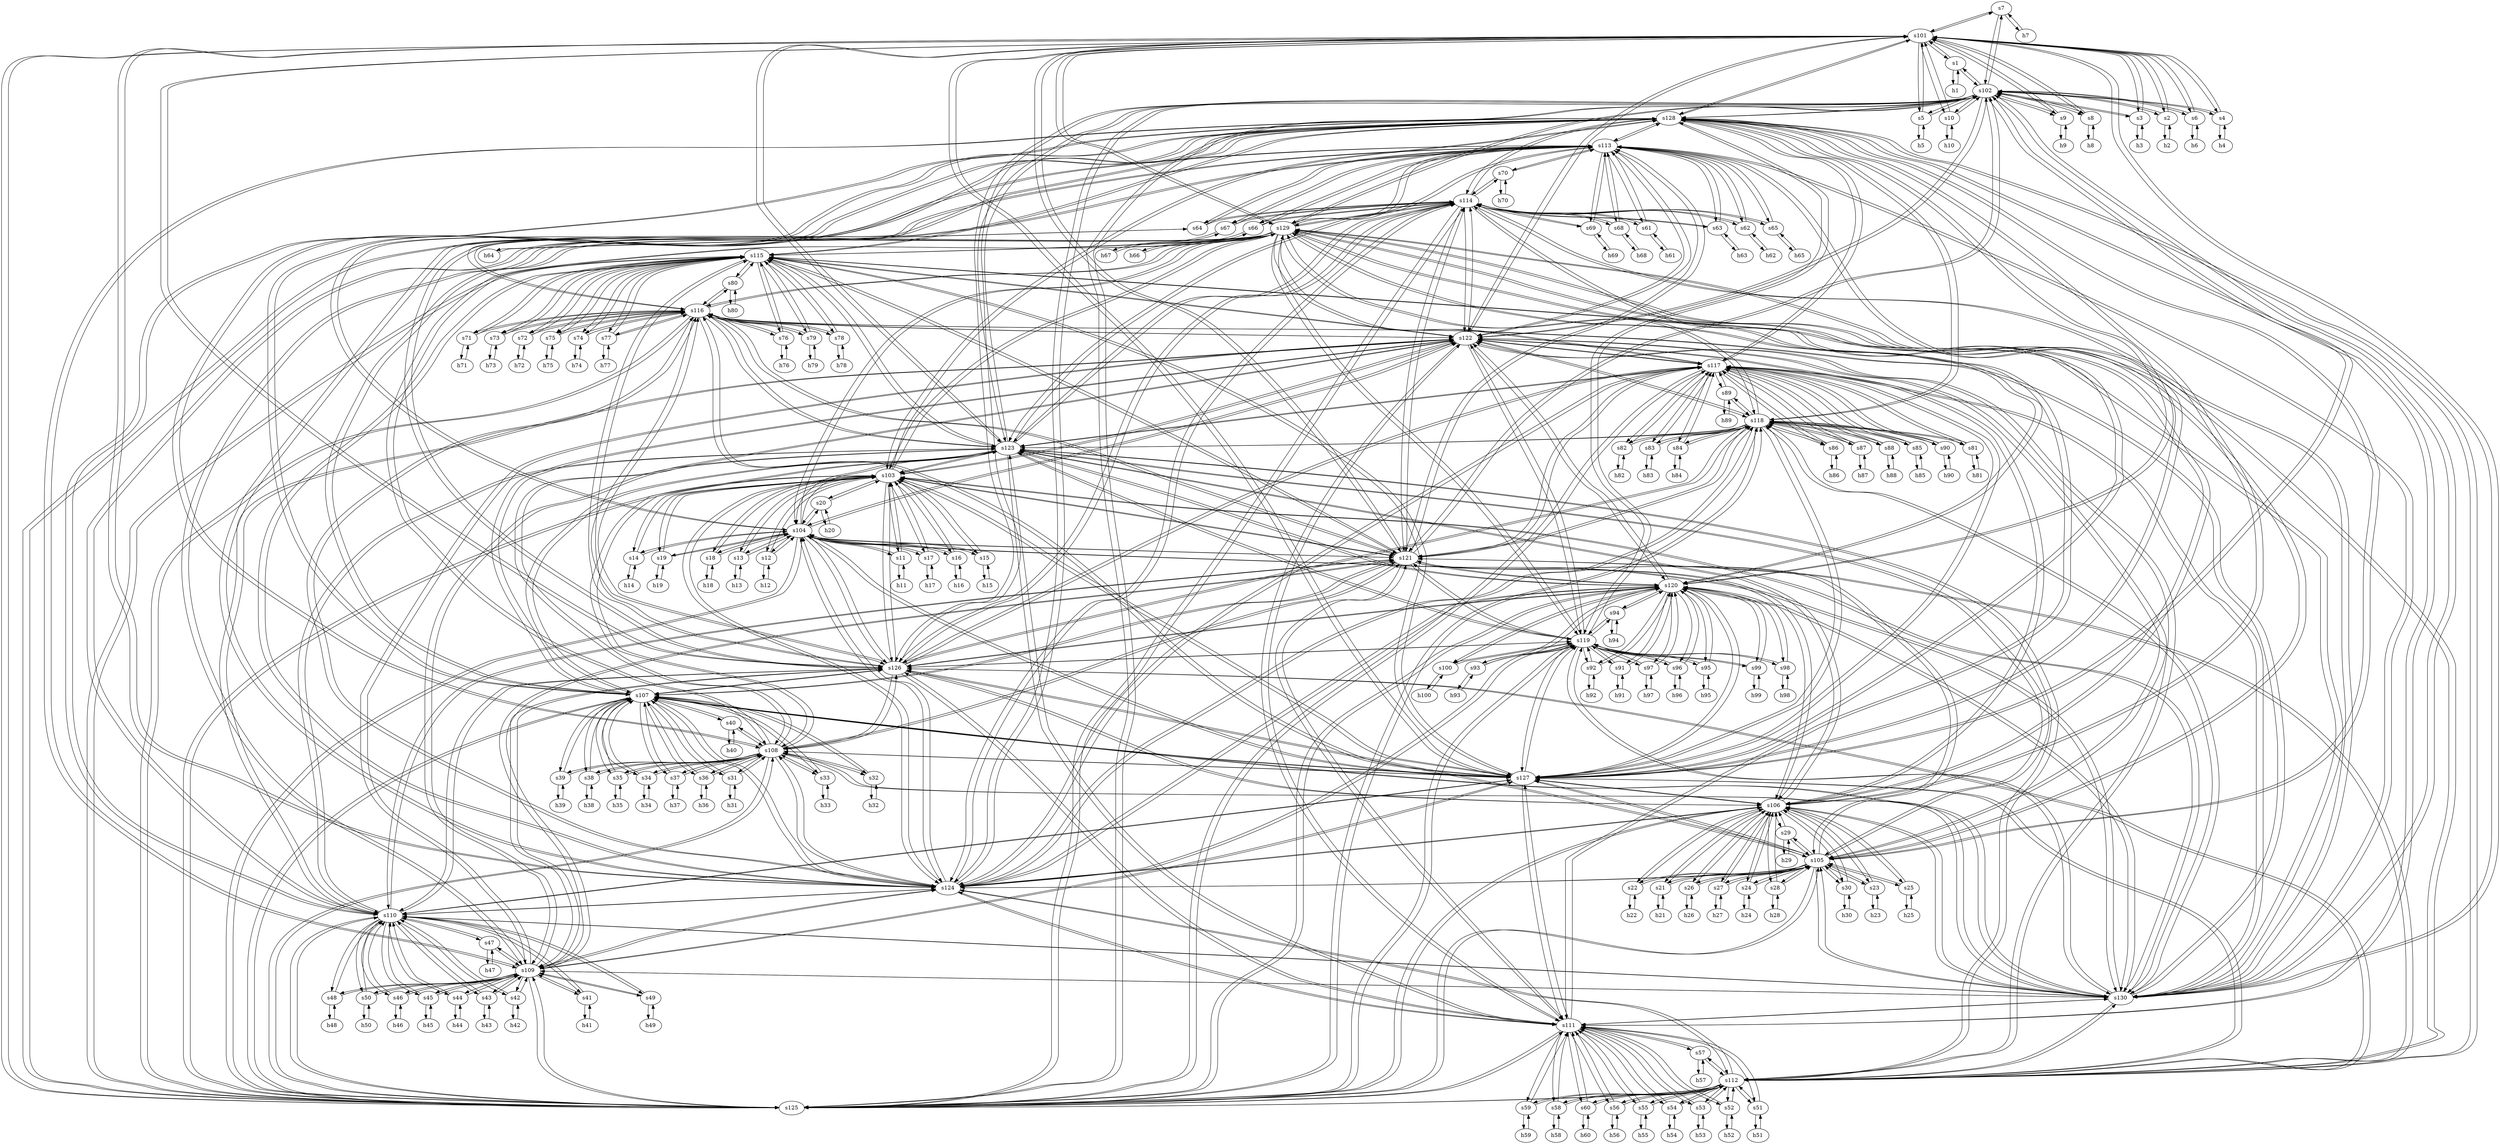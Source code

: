 strict digraph  {
	s7	 [id=7,
		level="edge",
		type=switch];
	s101	 [id=101,
		level=aggregation,
		type=switch];
	s7 -> s101	 [capacity="10Gbps",
		cost=1,
		dst_port=16,
		src_port=0];
	s102	 [id=102,
		level=aggregation,
		type=switch];
	s7 -> s102	 [capacity="10Gbps",
		cost=1,
		dst_port=16,
		src_port=1];
	h7	 [ip="111.0.0.7",
		mac="0:0:0:0:0:7",
		type=host];
	s7 -> h7	 [capacity="1Gbps",
		cost=1,
		dst_port=0,
		src_port=2];
	s6	 [id=6,
		level="edge",
		type=switch];
	s6 -> s101	 [capacity="10Gbps",
		cost=1,
		dst_port=15,
		src_port=0];
	s6 -> s102	 [capacity="10Gbps",
		cost=1,
		dst_port=15,
		src_port=1];
	h6	 [ip="111.0.0.6",
		mac="0:0:0:0:0:6",
		type=host];
	s6 -> h6	 [capacity="1Gbps",
		cost=1,
		dst_port=0,
		src_port=2];
	h47	 [ip="111.0.0.47",
		mac="0:0:0:0:0:2f",
		type=host];
	s47	 [id=47,
		level="edge",
		type=switch];
	h47 -> s47	 [capacity="1Gbps",
		cost=1,
		dst_port=2,
		src_port=0];
	h46	 [ip="111.0.0.46",
		mac="0:0:0:0:0:2e",
		type=host];
	s46	 [id=46,
		level="edge",
		type=switch];
	h46 -> s46	 [capacity="1Gbps",
		cost=1,
		dst_port=2,
		src_port=0];
	h45	 [ip="111.0.0.45",
		mac="0:0:0:0:0:2d",
		type=host];
	s45	 [id=45,
		level="edge",
		type=switch];
	h45 -> s45	 [capacity="1Gbps",
		cost=1,
		dst_port=2,
		src_port=0];
	h44	 [ip="111.0.0.44",
		mac="0:0:0:0:0:2c",
		type=host];
	s44	 [id=44,
		level="edge",
		type=switch];
	h44 -> s44	 [capacity="1Gbps",
		cost=1,
		dst_port=2,
		src_port=0];
	h43	 [ip="111.0.0.43",
		mac="0:0:0:0:0:2b",
		type=host];
	s43	 [id=43,
		level="edge",
		type=switch];
	h43 -> s43	 [capacity="1Gbps",
		cost=1,
		dst_port=2,
		src_port=0];
	h42	 [ip="111.0.0.42",
		mac="0:0:0:0:0:2a",
		type=host];
	s42	 [id=42,
		level="edge",
		type=switch];
	h42 -> s42	 [capacity="1Gbps",
		cost=1,
		dst_port=2,
		src_port=0];
	h41	 [ip="111.0.0.41",
		mac="0:0:0:0:0:29",
		type=host];
	s41	 [id=41,
		level="edge",
		type=switch];
	h41 -> s41	 [capacity="1Gbps",
		cost=1,
		dst_port=2,
		src_port=0];
	h40	 [ip="111.0.0.40",
		mac="0:0:0:0:0:28",
		type=host];
	s40	 [id=40,
		level="edge",
		type=switch];
	h40 -> s40	 [capacity="1Gbps",
		cost=1,
		dst_port=2,
		src_port=0];
	s4	 [id=4,
		level="edge",
		type=switch];
	s4 -> s101	 [capacity="10Gbps",
		cost=1,
		dst_port=13,
		src_port=0];
	s4 -> s102	 [capacity="10Gbps",
		cost=1,
		dst_port=13,
		src_port=1];
	h4	 [ip="111.0.0.4",
		mac="0:0:0:0:0:4",
		type=host];
	s4 -> h4	 [capacity="1Gbps",
		cost=1,
		dst_port=0,
		src_port=2];
	h49	 [ip="111.0.0.49",
		mac="0:0:0:0:0:31",
		type=host];
	s49	 [id=49,
		level="edge",
		type=switch];
	h49 -> s49	 [capacity="1Gbps",
		cost=1,
		dst_port=2,
		src_port=0];
	h48	 [ip="111.0.0.48",
		mac="0:0:0:0:0:30",
		type=host];
	s48	 [id=48,
		level="edge",
		type=switch];
	h48 -> s48	 [capacity="1Gbps",
		cost=1,
		dst_port=2,
		src_port=0];
	s57	 [id=57,
		level="edge",
		type=switch];
	h57	 [ip="111.0.0.57",
		mac="0:0:0:0:0:39",
		type=host];
	s57 -> h57	 [capacity="1Gbps",
		cost=1,
		dst_port=0,
		src_port=2];
	s112	 [id=112,
		level=aggregation,
		type=switch];
	s57 -> s112	 [capacity="10Gbps",
		cost=1,
		dst_port=16,
		src_port=1];
	s111	 [id=111,
		level=aggregation,
		type=switch];
	s57 -> s111	 [capacity="10Gbps",
		cost=1,
		dst_port=16,
		src_port=0];
	s56	 [id=56,
		level="edge",
		type=switch];
	h56	 [ip="111.0.0.56",
		mac="0:0:0:0:0:38",
		type=host];
	s56 -> h56	 [capacity="1Gbps",
		cost=1,
		dst_port=0,
		src_port=2];
	s56 -> s112	 [capacity="10Gbps",
		cost=1,
		dst_port=15,
		src_port=1];
	s56 -> s111	 [capacity="10Gbps",
		cost=1,
		dst_port=15,
		src_port=0];
	s55	 [id=55,
		level="edge",
		type=switch];
	h55	 [ip="111.0.0.55",
		mac="0:0:0:0:0:37",
		type=host];
	s55 -> h55	 [capacity="1Gbps",
		cost=1,
		dst_port=0,
		src_port=2];
	s55 -> s112	 [capacity="10Gbps",
		cost=1,
		dst_port=14,
		src_port=1];
	s55 -> s111	 [capacity="10Gbps",
		cost=1,
		dst_port=14,
		src_port=0];
	s54	 [id=54,
		level="edge",
		type=switch];
	h54	 [ip="111.0.0.54",
		mac="0:0:0:0:0:36",
		type=host];
	s54 -> h54	 [capacity="1Gbps",
		cost=1,
		dst_port=0,
		src_port=2];
	s54 -> s112	 [capacity="10Gbps",
		cost=1,
		dst_port=13,
		src_port=1];
	s54 -> s111	 [capacity="10Gbps",
		cost=1,
		dst_port=13,
		src_port=0];
	s53	 [id=53,
		level="edge",
		type=switch];
	h53	 [ip="111.0.0.53",
		mac="0:0:0:0:0:35",
		type=host];
	s53 -> h53	 [capacity="1Gbps",
		cost=1,
		dst_port=0,
		src_port=2];
	s53 -> s112	 [capacity="10Gbps",
		cost=1,
		dst_port=12,
		src_port=1];
	s53 -> s111	 [capacity="10Gbps",
		cost=1,
		dst_port=12,
		src_port=0];
	s52	 [id=52,
		level="edge",
		type=switch];
	h52	 [ip="111.0.0.52",
		mac="0:0:0:0:0:34",
		type=host];
	s52 -> h52	 [capacity="1Gbps",
		cost=1,
		dst_port=0,
		src_port=2];
	s52 -> s112	 [capacity="10Gbps",
		cost=1,
		dst_port=11,
		src_port=1];
	s52 -> s111	 [capacity="10Gbps",
		cost=1,
		dst_port=11,
		src_port=0];
	s51	 [id=51,
		level="edge",
		type=switch];
	h51	 [ip="111.0.0.51",
		mac="0:0:0:0:0:33",
		type=host];
	s51 -> h51	 [capacity="1Gbps",
		cost=1,
		dst_port=0,
		src_port=2];
	s51 -> s112	 [capacity="10Gbps",
		cost=1,
		dst_port=10,
		src_port=1];
	s51 -> s111	 [capacity="10Gbps",
		cost=1,
		dst_port=10,
		src_port=0];
	s50	 [id=50,
		level="edge",
		type=switch];
	h50	 [ip="111.0.0.50",
		mac="0:0:0:0:0:32",
		type=host];
	s50 -> h50	 [capacity="1Gbps",
		cost=1,
		dst_port=0,
		src_port=2];
	s109	 [id=109,
		level=aggregation,
		type=switch];
	s50 -> s109	 [capacity="10Gbps",
		cost=1,
		dst_port=19,
		src_port=0];
	s110	 [id=110,
		level=aggregation,
		type=switch];
	s50 -> s110	 [capacity="10Gbps",
		cost=1,
		dst_port=19,
		src_port=1];
	s59	 [id=59,
		level="edge",
		type=switch];
	h59	 [ip="111.0.0.59",
		mac="0:0:0:0:0:3b",
		type=host];
	s59 -> h59	 [capacity="1Gbps",
		cost=1,
		dst_port=0,
		src_port=2];
	s59 -> s112	 [capacity="10Gbps",
		cost=1,
		dst_port=18,
		src_port=1];
	s59 -> s111	 [capacity="10Gbps",
		cost=1,
		dst_port=18,
		src_port=0];
	s58	 [id=58,
		level="edge",
		type=switch];
	h58	 [ip="111.0.0.58",
		mac="0:0:0:0:0:3a",
		type=host];
	s58 -> h58	 [capacity="1Gbps",
		cost=1,
		dst_port=0,
		src_port=2];
	s58 -> s112	 [capacity="10Gbps",
		cost=1,
		dst_port=17,
		src_port=1];
	s58 -> s111	 [capacity="10Gbps",
		cost=1,
		dst_port=17,
		src_port=0];
	h54 -> s54	 [capacity="1Gbps",
		cost=1,
		dst_port=2,
		src_port=0];
	h55 -> s55	 [capacity="1Gbps",
		cost=1,
		dst_port=2,
		src_port=0];
	h56 -> s56	 [capacity="1Gbps",
		cost=1,
		dst_port=2,
		src_port=0];
	h57 -> s57	 [capacity="1Gbps",
		cost=1,
		dst_port=2,
		src_port=0];
	h50 -> s50	 [capacity="1Gbps",
		cost=1,
		dst_port=2,
		src_port=0];
	h51 -> s51	 [capacity="1Gbps",
		cost=1,
		dst_port=2,
		src_port=0];
	h52 -> s52	 [capacity="1Gbps",
		cost=1,
		dst_port=2,
		src_port=0];
	h53 -> s53	 [capacity="1Gbps",
		cost=1,
		dst_port=2,
		src_port=0];
	h58 -> s58	 [capacity="1Gbps",
		cost=1,
		dst_port=2,
		src_port=0];
	h59 -> s59	 [capacity="1Gbps",
		cost=1,
		dst_port=2,
		src_port=0];
	s108	 [id=108,
		level=aggregation,
		type=switch];
	s108 -> s40	 [capacity="10Gbps",
		cost=1,
		dst_port=1,
		src_port=19];
	s128	 [id=128,
		level=core,
		type=switch];
	s108 -> s128	 [capacity="10Gbps",
		cost=1,
		dst_port=7,
		src_port=7];
	s129	 [id=129,
		level=core,
		type=switch];
	s108 -> s129	 [capacity="10Gbps",
		cost=1,
		dst_port=7,
		src_port=8];
	s122	 [id=122,
		level=core,
		type=switch];
	s108 -> s122	 [capacity="10Gbps",
		cost=1,
		dst_port=7,
		src_port=1];
	s123	 [id=123,
		level=core,
		type=switch];
	s108 -> s123	 [capacity="10Gbps",
		cost=1,
		dst_port=7,
		src_port=2];
	s121	 [id=121,
		level=core,
		type=switch];
	s108 -> s121	 [capacity="10Gbps",
		cost=1,
		dst_port=7,
		src_port=0];
	s126	 [id=126,
		level=core,
		type=switch];
	s108 -> s126	 [capacity="10Gbps",
		cost=1,
		dst_port=7,
		src_port=5];
	s127	 [id=127,
		level=core,
		type=switch];
	s108 -> s127	 [capacity="10Gbps",
		cost=1,
		dst_port=7,
		src_port=6];
	s124	 [id=124,
		level=core,
		type=switch];
	s108 -> s124	 [capacity="10Gbps",
		cost=1,
		dst_port=7,
		src_port=3];
	s125	 [id=125,
		level=core,
		type=switch];
	s108 -> s125	 [capacity="10Gbps",
		cost=1,
		dst_port=7,
		src_port=4];
	s130	 [id=130,
		level=core,
		type=switch];
	s108 -> s130	 [capacity="10Gbps",
		cost=1,
		dst_port=7,
		src_port=9];
	s39	 [id=39,
		level="edge",
		type=switch];
	s108 -> s39	 [capacity="10Gbps",
		cost=1,
		dst_port=1,
		src_port=18];
	s38	 [id=38,
		level="edge",
		type=switch];
	s108 -> s38	 [capacity="10Gbps",
		cost=1,
		dst_port=1,
		src_port=17];
	s35	 [id=35,
		level="edge",
		type=switch];
	s108 -> s35	 [capacity="10Gbps",
		cost=1,
		dst_port=1,
		src_port=14];
	s34	 [id=34,
		level="edge",
		type=switch];
	s108 -> s34	 [capacity="10Gbps",
		cost=1,
		dst_port=1,
		src_port=13];
	s37	 [id=37,
		level="edge",
		type=switch];
	s108 -> s37	 [capacity="10Gbps",
		cost=1,
		dst_port=1,
		src_port=16];
	s36	 [id=36,
		level="edge",
		type=switch];
	s108 -> s36	 [capacity="10Gbps",
		cost=1,
		dst_port=1,
		src_port=15];
	s31	 [id=31,
		level="edge",
		type=switch];
	s108 -> s31	 [capacity="10Gbps",
		cost=1,
		dst_port=1,
		src_port=10];
	s33	 [id=33,
		level="edge",
		type=switch];
	s108 -> s33	 [capacity="10Gbps",
		cost=1,
		dst_port=1,
		src_port=12];
	s32	 [id=32,
		level="edge",
		type=switch];
	s108 -> s32	 [capacity="10Gbps",
		cost=1,
		dst_port=1,
		src_port=11];
	s109 -> s50	 [capacity="10Gbps",
		cost=1,
		dst_port=0,
		src_port=19];
	s109 -> s44	 [capacity="10Gbps",
		cost=1,
		dst_port=0,
		src_port=13];
	s109 -> s45	 [capacity="10Gbps",
		cost=1,
		dst_port=0,
		src_port=14];
	s109 -> s46	 [capacity="10Gbps",
		cost=1,
		dst_port=0,
		src_port=15];
	s109 -> s47	 [capacity="10Gbps",
		cost=1,
		dst_port=0,
		src_port=16];
	s109 -> s41	 [capacity="10Gbps",
		cost=1,
		dst_port=0,
		src_port=10];
	s109 -> s42	 [capacity="10Gbps",
		cost=1,
		dst_port=0,
		src_port=11];
	s109 -> s43	 [capacity="10Gbps",
		cost=1,
		dst_port=0,
		src_port=12];
	s109 -> s48	 [capacity="10Gbps",
		cost=1,
		dst_port=0,
		src_port=17];
	s109 -> s49	 [capacity="10Gbps",
		cost=1,
		dst_port=0,
		src_port=18];
	s109 -> s128	 [capacity="10Gbps",
		cost=1,
		dst_port=8,
		src_port=7];
	s109 -> s129	 [capacity="10Gbps",
		cost=1,
		dst_port=8,
		src_port=8];
	s109 -> s122	 [capacity="10Gbps",
		cost=1,
		dst_port=8,
		src_port=1];
	s109 -> s123	 [capacity="10Gbps",
		cost=1,
		dst_port=8,
		src_port=2];
	s109 -> s121	 [capacity="10Gbps",
		cost=1,
		dst_port=8,
		src_port=0];
	s109 -> s126	 [capacity="10Gbps",
		cost=1,
		dst_port=8,
		src_port=5];
	s109 -> s127	 [capacity="10Gbps",
		cost=1,
		dst_port=8,
		src_port=6];
	s109 -> s124	 [capacity="10Gbps",
		cost=1,
		dst_port=8,
		src_port=3];
	s109 -> s125	 [capacity="10Gbps",
		cost=1,
		dst_port=8,
		src_port=4];
	s109 -> s130	 [capacity="10Gbps",
		cost=1,
		dst_port=8,
		src_port=9];
	s104	 [id=104,
		level=aggregation,
		type=switch];
	s19	 [id=19,
		level="edge",
		type=switch];
	s104 -> s19	 [capacity="10Gbps",
		cost=1,
		dst_port=1,
		src_port=18];
	s18	 [id=18,
		level="edge",
		type=switch];
	s104 -> s18	 [capacity="10Gbps",
		cost=1,
		dst_port=1,
		src_port=17];
	s13	 [id=13,
		level="edge",
		type=switch];
	s104 -> s13	 [capacity="10Gbps",
		cost=1,
		dst_port=1,
		src_port=12];
	s12	 [id=12,
		level="edge",
		type=switch];
	s104 -> s12	 [capacity="10Gbps",
		cost=1,
		dst_port=1,
		src_port=11];
	s11	 [id=11,
		level="edge",
		type=switch];
	s104 -> s11	 [capacity="10Gbps",
		cost=1,
		dst_port=1,
		src_port=10];
	s17	 [id=17,
		level="edge",
		type=switch];
	s104 -> s17	 [capacity="10Gbps",
		cost=1,
		dst_port=1,
		src_port=16];
	s16	 [id=16,
		level="edge",
		type=switch];
	s104 -> s16	 [capacity="10Gbps",
		cost=1,
		dst_port=1,
		src_port=15];
	s15	 [id=15,
		level="edge",
		type=switch];
	s104 -> s15	 [capacity="10Gbps",
		cost=1,
		dst_port=1,
		src_port=14];
	s14	 [id=14,
		level="edge",
		type=switch];
	s104 -> s14	 [capacity="10Gbps",
		cost=1,
		dst_port=1,
		src_port=13];
	s104 -> s128	 [capacity="10Gbps",
		cost=1,
		dst_port=3,
		src_port=7];
	s104 -> s129	 [capacity="10Gbps",
		cost=1,
		dst_port=3,
		src_port=8];
	s104 -> s122	 [capacity="10Gbps",
		cost=1,
		dst_port=3,
		src_port=1];
	s104 -> s123	 [capacity="10Gbps",
		cost=1,
		dst_port=3,
		src_port=2];
	s104 -> s121	 [capacity="10Gbps",
		cost=1,
		dst_port=3,
		src_port=0];
	s104 -> s126	 [capacity="10Gbps",
		cost=1,
		dst_port=3,
		src_port=5];
	s104 -> s127	 [capacity="10Gbps",
		cost=1,
		dst_port=3,
		src_port=6];
	s104 -> s124	 [capacity="10Gbps",
		cost=1,
		dst_port=3,
		src_port=3];
	s104 -> s125	 [capacity="10Gbps",
		cost=1,
		dst_port=3,
		src_port=4];
	s104 -> s130	 [capacity="10Gbps",
		cost=1,
		dst_port=3,
		src_port=9];
	s20	 [id=20,
		level="edge",
		type=switch];
	s104 -> s20	 [capacity="10Gbps",
		cost=1,
		dst_port=1,
		src_port=19];
	s105	 [id=105,
		level=aggregation,
		type=switch];
	s105 -> s128	 [capacity="10Gbps",
		cost=1,
		dst_port=4,
		src_port=7];
	s105 -> s129	 [capacity="10Gbps",
		cost=1,
		dst_port=4,
		src_port=8];
	s105 -> s122	 [capacity="10Gbps",
		cost=1,
		dst_port=4,
		src_port=1];
	s105 -> s123	 [capacity="10Gbps",
		cost=1,
		dst_port=4,
		src_port=2];
	s105 -> s121	 [capacity="10Gbps",
		cost=1,
		dst_port=4,
		src_port=0];
	s105 -> s126	 [capacity="10Gbps",
		cost=1,
		dst_port=4,
		src_port=5];
	s105 -> s127	 [capacity="10Gbps",
		cost=1,
		dst_port=4,
		src_port=6];
	s105 -> s124	 [capacity="10Gbps",
		cost=1,
		dst_port=4,
		src_port=3];
	s105 -> s125	 [capacity="10Gbps",
		cost=1,
		dst_port=4,
		src_port=4];
	s105 -> s130	 [capacity="10Gbps",
		cost=1,
		dst_port=4,
		src_port=9];
	s30	 [id=30,
		level="edge",
		type=switch];
	s105 -> s30	 [capacity="10Gbps",
		cost=1,
		dst_port=0,
		src_port=19];
	s23	 [id=23,
		level="edge",
		type=switch];
	s105 -> s23	 [capacity="10Gbps",
		cost=1,
		dst_port=0,
		src_port=12];
	s25	 [id=25,
		level="edge",
		type=switch];
	s105 -> s25	 [capacity="10Gbps",
		cost=1,
		dst_port=0,
		src_port=14];
	s22	 [id=22,
		level="edge",
		type=switch];
	s105 -> s22	 [capacity="10Gbps",
		cost=1,
		dst_port=0,
		src_port=11];
	s21	 [id=21,
		level="edge",
		type=switch];
	s105 -> s21	 [capacity="10Gbps",
		cost=1,
		dst_port=0,
		src_port=10];
	s26	 [id=26,
		level="edge",
		type=switch];
	s105 -> s26	 [capacity="10Gbps",
		cost=1,
		dst_port=0,
		src_port=15];
	s27	 [id=27,
		level="edge",
		type=switch];
	s105 -> s27	 [capacity="10Gbps",
		cost=1,
		dst_port=0,
		src_port=16];
	s24	 [id=24,
		level="edge",
		type=switch];
	s105 -> s24	 [capacity="10Gbps",
		cost=1,
		dst_port=0,
		src_port=13];
	s28	 [id=28,
		level="edge",
		type=switch];
	s105 -> s28	 [capacity="10Gbps",
		cost=1,
		dst_port=0,
		src_port=17];
	s29	 [id=29,
		level="edge",
		type=switch];
	s105 -> s29	 [capacity="10Gbps",
		cost=1,
		dst_port=0,
		src_port=18];
	s106	 [id=106,
		level=aggregation,
		type=switch];
	s106 -> s128	 [capacity="10Gbps",
		cost=1,
		dst_port=5,
		src_port=7];
	s106 -> s129	 [capacity="10Gbps",
		cost=1,
		dst_port=5,
		src_port=8];
	s106 -> s122	 [capacity="10Gbps",
		cost=1,
		dst_port=5,
		src_port=1];
	s106 -> s123	 [capacity="10Gbps",
		cost=1,
		dst_port=5,
		src_port=2];
	s106 -> s121	 [capacity="10Gbps",
		cost=1,
		dst_port=5,
		src_port=0];
	s106 -> s126	 [capacity="10Gbps",
		cost=1,
		dst_port=5,
		src_port=5];
	s106 -> s127	 [capacity="10Gbps",
		cost=1,
		dst_port=5,
		src_port=6];
	s106 -> s124	 [capacity="10Gbps",
		cost=1,
		dst_port=5,
		src_port=3];
	s106 -> s125	 [capacity="10Gbps",
		cost=1,
		dst_port=5,
		src_port=4];
	s106 -> s130	 [capacity="10Gbps",
		cost=1,
		dst_port=5,
		src_port=9];
	s106 -> s30	 [capacity="10Gbps",
		cost=1,
		dst_port=1,
		src_port=19];
	s106 -> s23	 [capacity="10Gbps",
		cost=1,
		dst_port=1,
		src_port=12];
	s106 -> s25	 [capacity="10Gbps",
		cost=1,
		dst_port=1,
		src_port=14];
	s106 -> s22	 [capacity="10Gbps",
		cost=1,
		dst_port=1,
		src_port=11];
	s106 -> s21	 [capacity="10Gbps",
		cost=1,
		dst_port=1,
		src_port=10];
	s106 -> s26	 [capacity="10Gbps",
		cost=1,
		dst_port=1,
		src_port=15];
	s106 -> s27	 [capacity="10Gbps",
		cost=1,
		dst_port=1,
		src_port=16];
	s106 -> s24	 [capacity="10Gbps",
		cost=1,
		dst_port=1,
		src_port=13];
	s106 -> s28	 [capacity="10Gbps",
		cost=1,
		dst_port=1,
		src_port=17];
	s106 -> s29	 [capacity="10Gbps",
		cost=1,
		dst_port=1,
		src_port=18];
	s107	 [id=107,
		level=aggregation,
		type=switch];
	s107 -> s40	 [capacity="10Gbps",
		cost=1,
		dst_port=0,
		src_port=19];
	s107 -> s128	 [capacity="10Gbps",
		cost=1,
		dst_port=6,
		src_port=7];
	s107 -> s129	 [capacity="10Gbps",
		cost=1,
		dst_port=6,
		src_port=8];
	s107 -> s122	 [capacity="10Gbps",
		cost=1,
		dst_port=6,
		src_port=1];
	s107 -> s123	 [capacity="10Gbps",
		cost=1,
		dst_port=6,
		src_port=2];
	s107 -> s121	 [capacity="10Gbps",
		cost=1,
		dst_port=6,
		src_port=0];
	s107 -> s126	 [capacity="10Gbps",
		cost=1,
		dst_port=6,
		src_port=5];
	s107 -> s127	 [capacity="10Gbps",
		cost=1,
		dst_port=6,
		src_port=6];
	s107 -> s124	 [capacity="10Gbps",
		cost=1,
		dst_port=6,
		src_port=3];
	s107 -> s125	 [capacity="10Gbps",
		cost=1,
		dst_port=6,
		src_port=4];
	s107 -> s130	 [capacity="10Gbps",
		cost=1,
		dst_port=6,
		src_port=9];
	s107 -> s39	 [capacity="10Gbps",
		cost=1,
		dst_port=0,
		src_port=18];
	s107 -> s38	 [capacity="10Gbps",
		cost=1,
		dst_port=0,
		src_port=17];
	s107 -> s35	 [capacity="10Gbps",
		cost=1,
		dst_port=0,
		src_port=14];
	s107 -> s34	 [capacity="10Gbps",
		cost=1,
		dst_port=0,
		src_port=13];
	s107 -> s37	 [capacity="10Gbps",
		cost=1,
		dst_port=0,
		src_port=16];
	s107 -> s36	 [capacity="10Gbps",
		cost=1,
		dst_port=0,
		src_port=15];
	s107 -> s31	 [capacity="10Gbps",
		cost=1,
		dst_port=0,
		src_port=10];
	s107 -> s33	 [capacity="10Gbps",
		cost=1,
		dst_port=0,
		src_port=12];
	s107 -> s32	 [capacity="10Gbps",
		cost=1,
		dst_port=0,
		src_port=11];
	s100	 [id=100,
		level="edge",
		type=switch];
	s119	 [id=119,
		level=aggregation,
		type=switch];
	s100 -> s119	 [capacity="10Gbps",
		cost=1,
		dst_port=19,
		src_port=0];
	s120	 [id=120,
		level=aggregation,
		type=switch];
	s100 -> s120	 [capacity="10Gbps",
		cost=1,
		dst_port=19,
		src_port=1];
	h100	 [ip="111.0.0.100",
		mac="0:0:0:0:0:64",
		type=host];
	s100 -> h100	 [capacity="1Gbps",
		cost=1,
		dst_port=0,
		src_port=2];
	s101 -> s7	 [capacity="10Gbps",
		cost=1,
		dst_port=0,
		src_port=16];
	s101 -> s6	 [capacity="10Gbps",
		cost=1,
		dst_port=0,
		src_port=15];
	s101 -> s4	 [capacity="10Gbps",
		cost=1,
		dst_port=0,
		src_port=13];
	s5	 [id=5,
		level="edge",
		type=switch];
	s101 -> s5	 [capacity="10Gbps",
		cost=1,
		dst_port=0,
		src_port=14];
	s10	 [id=10,
		level="edge",
		type=switch];
	s101 -> s10	 [capacity="10Gbps",
		cost=1,
		dst_port=0,
		src_port=19];
	s101 -> s128	 [capacity="10Gbps",
		cost=1,
		dst_port=0,
		src_port=7];
	s101 -> s129	 [capacity="10Gbps",
		cost=1,
		dst_port=0,
		src_port=8];
	s101 -> s122	 [capacity="10Gbps",
		cost=1,
		dst_port=0,
		src_port=1];
	s101 -> s123	 [capacity="10Gbps",
		cost=1,
		dst_port=0,
		src_port=2];
	s101 -> s121	 [capacity="10Gbps",
		cost=1,
		dst_port=0,
		src_port=0];
	s101 -> s126	 [capacity="10Gbps",
		cost=1,
		dst_port=0,
		src_port=5];
	s101 -> s127	 [capacity="10Gbps",
		cost=1,
		dst_port=0,
		src_port=6];
	s101 -> s124	 [capacity="10Gbps",
		cost=1,
		dst_port=0,
		src_port=3];
	s101 -> s125	 [capacity="10Gbps",
		cost=1,
		dst_port=0,
		src_port=4];
	s101 -> s130	 [capacity="10Gbps",
		cost=1,
		dst_port=0,
		src_port=9];
	s9	 [id=9,
		level="edge",
		type=switch];
	s101 -> s9	 [capacity="10Gbps",
		cost=1,
		dst_port=0,
		src_port=18];
	s8	 [id=8,
		level="edge",
		type=switch];
	s101 -> s8	 [capacity="10Gbps",
		cost=1,
		dst_port=0,
		src_port=17];
	s3	 [id=3,
		level="edge",
		type=switch];
	s101 -> s3	 [capacity="10Gbps",
		cost=1,
		dst_port=0,
		src_port=12];
	s2	 [id=2,
		level="edge",
		type=switch];
	s101 -> s2	 [capacity="10Gbps",
		cost=1,
		dst_port=0,
		src_port=11];
	s1	 [id=1,
		level="edge",
		type=switch];
	s101 -> s1	 [capacity="10Gbps",
		cost=1,
		dst_port=0,
		src_port=10];
	s102 -> s7	 [capacity="10Gbps",
		cost=1,
		dst_port=1,
		src_port=16];
	s102 -> s6	 [capacity="10Gbps",
		cost=1,
		dst_port=1,
		src_port=15];
	s102 -> s4	 [capacity="10Gbps",
		cost=1,
		dst_port=1,
		src_port=13];
	s102 -> s5	 [capacity="10Gbps",
		cost=1,
		dst_port=1,
		src_port=14];
	s102 -> s10	 [capacity="10Gbps",
		cost=1,
		dst_port=1,
		src_port=19];
	s102 -> s128	 [capacity="10Gbps",
		cost=1,
		dst_port=1,
		src_port=7];
	s102 -> s129	 [capacity="10Gbps",
		cost=1,
		dst_port=1,
		src_port=8];
	s102 -> s122	 [capacity="10Gbps",
		cost=1,
		dst_port=1,
		src_port=1];
	s102 -> s123	 [capacity="10Gbps",
		cost=1,
		dst_port=1,
		src_port=2];
	s102 -> s121	 [capacity="10Gbps",
		cost=1,
		dst_port=1,
		src_port=0];
	s102 -> s126	 [capacity="10Gbps",
		cost=1,
		dst_port=1,
		src_port=5];
	s102 -> s127	 [capacity="10Gbps",
		cost=1,
		dst_port=1,
		src_port=6];
	s102 -> s124	 [capacity="10Gbps",
		cost=1,
		dst_port=1,
		src_port=3];
	s102 -> s125	 [capacity="10Gbps",
		cost=1,
		dst_port=1,
		src_port=4];
	s102 -> s130	 [capacity="10Gbps",
		cost=1,
		dst_port=1,
		src_port=9];
	s102 -> s9	 [capacity="10Gbps",
		cost=1,
		dst_port=1,
		src_port=18];
	s102 -> s8	 [capacity="10Gbps",
		cost=1,
		dst_port=1,
		src_port=17];
	s102 -> s3	 [capacity="10Gbps",
		cost=1,
		dst_port=1,
		src_port=12];
	s102 -> s2	 [capacity="10Gbps",
		cost=1,
		dst_port=1,
		src_port=11];
	s102 -> s1	 [capacity="10Gbps",
		cost=1,
		dst_port=1,
		src_port=10];
	s103	 [id=103,
		level=aggregation,
		type=switch];
	s103 -> s19	 [capacity="10Gbps",
		cost=1,
		dst_port=0,
		src_port=18];
	s103 -> s18	 [capacity="10Gbps",
		cost=1,
		dst_port=0,
		src_port=17];
	s103 -> s13	 [capacity="10Gbps",
		cost=1,
		dst_port=0,
		src_port=12];
	s103 -> s12	 [capacity="10Gbps",
		cost=1,
		dst_port=0,
		src_port=11];
	s103 -> s11	 [capacity="10Gbps",
		cost=1,
		dst_port=0,
		src_port=10];
	s103 -> s17	 [capacity="10Gbps",
		cost=1,
		dst_port=0,
		src_port=16];
	s103 -> s16	 [capacity="10Gbps",
		cost=1,
		dst_port=0,
		src_port=15];
	s103 -> s15	 [capacity="10Gbps",
		cost=1,
		dst_port=0,
		src_port=14];
	s103 -> s14	 [capacity="10Gbps",
		cost=1,
		dst_port=0,
		src_port=13];
	s103 -> s128	 [capacity="10Gbps",
		cost=1,
		dst_port=2,
		src_port=7];
	s103 -> s129	 [capacity="10Gbps",
		cost=1,
		dst_port=2,
		src_port=8];
	s103 -> s122	 [capacity="10Gbps",
		cost=1,
		dst_port=2,
		src_port=1];
	s103 -> s123	 [capacity="10Gbps",
		cost=1,
		dst_port=2,
		src_port=2];
	s103 -> s121	 [capacity="10Gbps",
		cost=1,
		dst_port=2,
		src_port=0];
	s103 -> s126	 [capacity="10Gbps",
		cost=1,
		dst_port=2,
		src_port=5];
	s103 -> s127	 [capacity="10Gbps",
		cost=1,
		dst_port=2,
		src_port=6];
	s103 -> s124	 [capacity="10Gbps",
		cost=1,
		dst_port=2,
		src_port=3];
	s103 -> s125	 [capacity="10Gbps",
		cost=1,
		dst_port=2,
		src_port=4];
	s103 -> s130	 [capacity="10Gbps",
		cost=1,
		dst_port=2,
		src_port=9];
	s103 -> s20	 [capacity="10Gbps",
		cost=1,
		dst_port=0,
		src_port=19];
	s44 -> h44	 [capacity="1Gbps",
		cost=1,
		dst_port=0,
		src_port=2];
	s44 -> s109	 [capacity="10Gbps",
		cost=1,
		dst_port=13,
		src_port=0];
	s44 -> s110	 [capacity="10Gbps",
		cost=1,
		dst_port=13,
		src_port=1];
	s45 -> h45	 [capacity="1Gbps",
		cost=1,
		dst_port=0,
		src_port=2];
	s45 -> s109	 [capacity="10Gbps",
		cost=1,
		dst_port=14,
		src_port=0];
	s45 -> s110	 [capacity="10Gbps",
		cost=1,
		dst_port=14,
		src_port=1];
	s46 -> h46	 [capacity="1Gbps",
		cost=1,
		dst_port=0,
		src_port=2];
	s46 -> s109	 [capacity="10Gbps",
		cost=1,
		dst_port=15,
		src_port=0];
	s46 -> s110	 [capacity="10Gbps",
		cost=1,
		dst_port=15,
		src_port=1];
	s47 -> h47	 [capacity="1Gbps",
		cost=1,
		dst_port=0,
		src_port=2];
	s47 -> s109	 [capacity="10Gbps",
		cost=1,
		dst_port=16,
		src_port=0];
	s47 -> s110	 [capacity="10Gbps",
		cost=1,
		dst_port=16,
		src_port=1];
	s40 -> h40	 [capacity="1Gbps",
		cost=1,
		dst_port=0,
		src_port=2];
	s40 -> s108	 [capacity="10Gbps",
		cost=1,
		dst_port=19,
		src_port=1];
	s40 -> s107	 [capacity="10Gbps",
		cost=1,
		dst_port=19,
		src_port=0];
	s41 -> h41	 [capacity="1Gbps",
		cost=1,
		dst_port=0,
		src_port=2];
	s41 -> s109	 [capacity="10Gbps",
		cost=1,
		dst_port=10,
		src_port=0];
	s41 -> s110	 [capacity="10Gbps",
		cost=1,
		dst_port=10,
		src_port=1];
	s42 -> h42	 [capacity="1Gbps",
		cost=1,
		dst_port=0,
		src_port=2];
	s42 -> s109	 [capacity="10Gbps",
		cost=1,
		dst_port=11,
		src_port=0];
	s42 -> s110	 [capacity="10Gbps",
		cost=1,
		dst_port=11,
		src_port=1];
	s43 -> h43	 [capacity="1Gbps",
		cost=1,
		dst_port=0,
		src_port=2];
	s43 -> s109	 [capacity="10Gbps",
		cost=1,
		dst_port=12,
		src_port=0];
	s43 -> s110	 [capacity="10Gbps",
		cost=1,
		dst_port=12,
		src_port=1];
	s48 -> h48	 [capacity="1Gbps",
		cost=1,
		dst_port=0,
		src_port=2];
	s48 -> s109	 [capacity="10Gbps",
		cost=1,
		dst_port=17,
		src_port=0];
	s48 -> s110	 [capacity="10Gbps",
		cost=1,
		dst_port=17,
		src_port=1];
	s49 -> h49	 [capacity="1Gbps",
		cost=1,
		dst_port=0,
		src_port=2];
	s49 -> s109	 [capacity="10Gbps",
		cost=1,
		dst_port=18,
		src_port=0];
	s49 -> s110	 [capacity="10Gbps",
		cost=1,
		dst_port=18,
		src_port=1];
	s85	 [id=85,
		level="edge",
		type=switch];
	s118	 [id=118,
		level=aggregation,
		type=switch];
	s85 -> s118	 [capacity="10Gbps",
		cost=1,
		dst_port=14,
		src_port=1];
	s117	 [id=117,
		level=aggregation,
		type=switch];
	s85 -> s117	 [capacity="10Gbps",
		cost=1,
		dst_port=14,
		src_port=0];
	h85	 [ip="111.0.0.85",
		mac="0:0:0:0:0:55",
		type=host];
	s85 -> h85	 [capacity="1Gbps",
		cost=1,
		dst_port=0,
		src_port=2];
	h69	 [ip="111.0.0.69",
		mac="0:0:0:0:0:45",
		type=host];
	s69	 [id=69,
		level="edge",
		type=switch];
	h69 -> s69	 [capacity="1Gbps",
		cost=1,
		dst_port=2,
		src_port=0];
	h68	 [ip="111.0.0.68",
		mac="0:0:0:0:0:44",
		type=host];
	s68	 [id=68,
		level="edge",
		type=switch];
	h68 -> s68	 [capacity="1Gbps",
		cost=1,
		dst_port=2,
		src_port=0];
	h61	 [ip="111.0.0.61",
		mac="0:0:0:0:0:3d",
		type=host];
	s61	 [id=61,
		level="edge",
		type=switch];
	h61 -> s61	 [capacity="1Gbps",
		cost=1,
		dst_port=2,
		src_port=0];
	h60	 [ip="111.0.0.60",
		mac="0:0:0:0:0:3c",
		type=host];
	s60	 [id=60,
		level="edge",
		type=switch];
	h60 -> s60	 [capacity="1Gbps",
		cost=1,
		dst_port=2,
		src_port=0];
	h63	 [ip="111.0.0.63",
		mac="0:0:0:0:0:3f",
		type=host];
	s63	 [id=63,
		level="edge",
		type=switch];
	h63 -> s63	 [capacity="1Gbps",
		cost=1,
		dst_port=2,
		src_port=0];
	h62	 [ip="111.0.0.62",
		mac="0:0:0:0:0:3e",
		type=host];
	s62	 [id=62,
		level="edge",
		type=switch];
	h62 -> s62	 [capacity="1Gbps",
		cost=1,
		dst_port=2,
		src_port=0];
	h65	 [ip="111.0.0.65",
		mac="0:0:0:0:0:41",
		type=host];
	s65	 [id=65,
		level="edge",
		type=switch];
	h65 -> s65	 [capacity="1Gbps",
		cost=1,
		dst_port=2,
		src_port=0];
	h64	 [ip="111.0.0.64",
		mac="0:0:0:0:0:40",
		type=host];
	s64	 [id=64,
		level="edge",
		type=switch];
	h64 -> s64	 [capacity="1Gbps",
		cost=1,
		dst_port=2,
		src_port=0];
	h67	 [ip="111.0.0.67",
		mac="0:0:0:0:0:43",
		type=host];
	s67	 [id=67,
		level="edge",
		type=switch];
	h67 -> s67	 [capacity="1Gbps",
		cost=1,
		dst_port=2,
		src_port=0];
	h66	 [ip="111.0.0.66",
		mac="0:0:0:0:0:42",
		type=host];
	s66	 [id=66,
		level="edge",
		type=switch];
	h66 -> s66	 [capacity="1Gbps",
		cost=1,
		dst_port=2,
		src_port=0];
	s119 -> s100	 [capacity="10Gbps",
		cost=1,
		dst_port=0,
		src_port=19];
	s93	 [id=93,
		level="edge",
		type=switch];
	s119 -> s93	 [capacity="10Gbps",
		cost=1,
		dst_port=0,
		src_port=12];
	s92	 [id=92,
		level="edge",
		type=switch];
	s119 -> s92	 [capacity="10Gbps",
		cost=1,
		dst_port=0,
		src_port=11];
	s91	 [id=91,
		level="edge",
		type=switch];
	s119 -> s91	 [capacity="10Gbps",
		cost=1,
		dst_port=0,
		src_port=10];
	s97	 [id=97,
		level="edge",
		type=switch];
	s119 -> s97	 [capacity="10Gbps",
		cost=1,
		dst_port=0,
		src_port=16];
	s96	 [id=96,
		level="edge",
		type=switch];
	s119 -> s96	 [capacity="10Gbps",
		cost=1,
		dst_port=0,
		src_port=15];
	s119 -> s128	 [capacity="10Gbps",
		cost=1,
		dst_port=18,
		src_port=7];
	s119 -> s129	 [capacity="10Gbps",
		cost=1,
		dst_port=18,
		src_port=8];
	s119 -> s122	 [capacity="10Gbps",
		cost=1,
		dst_port=18,
		src_port=1];
	s119 -> s123	 [capacity="10Gbps",
		cost=1,
		dst_port=18,
		src_port=2];
	s119 -> s121	 [capacity="10Gbps",
		cost=1,
		dst_port=18,
		src_port=0];
	s119 -> s126	 [capacity="10Gbps",
		cost=1,
		dst_port=18,
		src_port=5];
	s119 -> s127	 [capacity="10Gbps",
		cost=1,
		dst_port=18,
		src_port=6];
	s119 -> s124	 [capacity="10Gbps",
		cost=1,
		dst_port=18,
		src_port=3];
	s119 -> s125	 [capacity="10Gbps",
		cost=1,
		dst_port=18,
		src_port=4];
	s95	 [id=95,
		level="edge",
		type=switch];
	s119 -> s95	 [capacity="10Gbps",
		cost=1,
		dst_port=0,
		src_port=14];
	s119 -> s130	 [capacity="10Gbps",
		cost=1,
		dst_port=18,
		src_port=9];
	s99	 [id=99,
		level="edge",
		type=switch];
	s119 -> s99	 [capacity="10Gbps",
		cost=1,
		dst_port=0,
		src_port=18];
	s98	 [id=98,
		level="edge",
		type=switch];
	s119 -> s98	 [capacity="10Gbps",
		cost=1,
		dst_port=0,
		src_port=17];
	s94	 [id=94,
		level="edge",
		type=switch];
	s119 -> s94	 [capacity="10Gbps",
		cost=1,
		dst_port=0,
		src_port=13];
	s118 -> s85	 [capacity="10Gbps",
		cost=1,
		dst_port=1,
		src_port=14];
	s90	 [id=90,
		level="edge",
		type=switch];
	s118 -> s90	 [capacity="10Gbps",
		cost=1,
		dst_port=1,
		src_port=19];
	s118 -> s128	 [capacity="10Gbps",
		cost=1,
		dst_port=17,
		src_port=7];
	s118 -> s129	 [capacity="10Gbps",
		cost=1,
		dst_port=17,
		src_port=8];
	s118 -> s122	 [capacity="10Gbps",
		cost=1,
		dst_port=17,
		src_port=1];
	s118 -> s123	 [capacity="10Gbps",
		cost=1,
		dst_port=17,
		src_port=2];
	s118 -> s121	 [capacity="10Gbps",
		cost=1,
		dst_port=17,
		src_port=0];
	s118 -> s126	 [capacity="10Gbps",
		cost=1,
		dst_port=17,
		src_port=5];
	s118 -> s127	 [capacity="10Gbps",
		cost=1,
		dst_port=17,
		src_port=6];
	s118 -> s124	 [capacity="10Gbps",
		cost=1,
		dst_port=17,
		src_port=3];
	s118 -> s125	 [capacity="10Gbps",
		cost=1,
		dst_port=17,
		src_port=4];
	s81	 [id=81,
		level="edge",
		type=switch];
	s118 -> s81	 [capacity="10Gbps",
		cost=1,
		dst_port=1,
		src_port=10];
	s82	 [id=82,
		level="edge",
		type=switch];
	s118 -> s82	 [capacity="10Gbps",
		cost=1,
		dst_port=1,
		src_port=11];
	s83	 [id=83,
		level="edge",
		type=switch];
	s118 -> s83	 [capacity="10Gbps",
		cost=1,
		dst_port=1,
		src_port=12];
	s84	 [id=84,
		level="edge",
		type=switch];
	s118 -> s84	 [capacity="10Gbps",
		cost=1,
		dst_port=1,
		src_port=13];
	s118 -> s130	 [capacity="10Gbps",
		cost=1,
		dst_port=17,
		src_port=9];
	s86	 [id=86,
		level="edge",
		type=switch];
	s118 -> s86	 [capacity="10Gbps",
		cost=1,
		dst_port=1,
		src_port=15];
	s87	 [id=87,
		level="edge",
		type=switch];
	s118 -> s87	 [capacity="10Gbps",
		cost=1,
		dst_port=1,
		src_port=16];
	s88	 [id=88,
		level="edge",
		type=switch];
	s118 -> s88	 [capacity="10Gbps",
		cost=1,
		dst_port=1,
		src_port=17];
	s89	 [id=89,
		level="edge",
		type=switch];
	s118 -> s89	 [capacity="10Gbps",
		cost=1,
		dst_port=1,
		src_port=18];
	s117 -> s85	 [capacity="10Gbps",
		cost=1,
		dst_port=0,
		src_port=14];
	s117 -> s90	 [capacity="10Gbps",
		cost=1,
		dst_port=0,
		src_port=19];
	s117 -> s128	 [capacity="10Gbps",
		cost=1,
		dst_port=16,
		src_port=7];
	s117 -> s129	 [capacity="10Gbps",
		cost=1,
		dst_port=16,
		src_port=8];
	s117 -> s122	 [capacity="10Gbps",
		cost=1,
		dst_port=16,
		src_port=1];
	s117 -> s123	 [capacity="10Gbps",
		cost=1,
		dst_port=16,
		src_port=2];
	s117 -> s121	 [capacity="10Gbps",
		cost=1,
		dst_port=16,
		src_port=0];
	s117 -> s126	 [capacity="10Gbps",
		cost=1,
		dst_port=16,
		src_port=5];
	s117 -> s127	 [capacity="10Gbps",
		cost=1,
		dst_port=16,
		src_port=6];
	s117 -> s124	 [capacity="10Gbps",
		cost=1,
		dst_port=16,
		src_port=3];
	s117 -> s125	 [capacity="10Gbps",
		cost=1,
		dst_port=16,
		src_port=4];
	s117 -> s81	 [capacity="10Gbps",
		cost=1,
		dst_port=0,
		src_port=10];
	s117 -> s82	 [capacity="10Gbps",
		cost=1,
		dst_port=0,
		src_port=11];
	s117 -> s83	 [capacity="10Gbps",
		cost=1,
		dst_port=0,
		src_port=12];
	s117 -> s84	 [capacity="10Gbps",
		cost=1,
		dst_port=0,
		src_port=13];
	s117 -> s130	 [capacity="10Gbps",
		cost=1,
		dst_port=16,
		src_port=9];
	s117 -> s86	 [capacity="10Gbps",
		cost=1,
		dst_port=0,
		src_port=15];
	s117 -> s87	 [capacity="10Gbps",
		cost=1,
		dst_port=0,
		src_port=16];
	s117 -> s88	 [capacity="10Gbps",
		cost=1,
		dst_port=0,
		src_port=17];
	s117 -> s89	 [capacity="10Gbps",
		cost=1,
		dst_port=0,
		src_port=18];
	s116	 [id=116,
		level=aggregation,
		type=switch];
	s79	 [id=79,
		level="edge",
		type=switch];
	s116 -> s79	 [capacity="10Gbps",
		cost=1,
		dst_port=1,
		src_port=18];
	s78	 [id=78,
		level="edge",
		type=switch];
	s116 -> s78	 [capacity="10Gbps",
		cost=1,
		dst_port=1,
		src_port=17];
	s71	 [id=71,
		level="edge",
		type=switch];
	s116 -> s71	 [capacity="10Gbps",
		cost=1,
		dst_port=1,
		src_port=10];
	s73	 [id=73,
		level="edge",
		type=switch];
	s116 -> s73	 [capacity="10Gbps",
		cost=1,
		dst_port=1,
		src_port=12];
	s72	 [id=72,
		level="edge",
		type=switch];
	s116 -> s72	 [capacity="10Gbps",
		cost=1,
		dst_port=1,
		src_port=11];
	s75	 [id=75,
		level="edge",
		type=switch];
	s116 -> s75	 [capacity="10Gbps",
		cost=1,
		dst_port=1,
		src_port=14];
	s74	 [id=74,
		level="edge",
		type=switch];
	s116 -> s74	 [capacity="10Gbps",
		cost=1,
		dst_port=1,
		src_port=13];
	s77	 [id=77,
		level="edge",
		type=switch];
	s116 -> s77	 [capacity="10Gbps",
		cost=1,
		dst_port=1,
		src_port=16];
	s76	 [id=76,
		level="edge",
		type=switch];
	s116 -> s76	 [capacity="10Gbps",
		cost=1,
		dst_port=1,
		src_port=15];
	s116 -> s128	 [capacity="10Gbps",
		cost=1,
		dst_port=15,
		src_port=7];
	s116 -> s129	 [capacity="10Gbps",
		cost=1,
		dst_port=15,
		src_port=8];
	s116 -> s122	 [capacity="10Gbps",
		cost=1,
		dst_port=15,
		src_port=1];
	s116 -> s123	 [capacity="10Gbps",
		cost=1,
		dst_port=15,
		src_port=2];
	s116 -> s121	 [capacity="10Gbps",
		cost=1,
		dst_port=15,
		src_port=0];
	s116 -> s126	 [capacity="10Gbps",
		cost=1,
		dst_port=15,
		src_port=5];
	s116 -> s127	 [capacity="10Gbps",
		cost=1,
		dst_port=15,
		src_port=6];
	s116 -> s124	 [capacity="10Gbps",
		cost=1,
		dst_port=15,
		src_port=3];
	s116 -> s125	 [capacity="10Gbps",
		cost=1,
		dst_port=15,
		src_port=4];
	s80	 [id=80,
		level="edge",
		type=switch];
	s116 -> s80	 [capacity="10Gbps",
		cost=1,
		dst_port=1,
		src_port=19];
	s116 -> s130	 [capacity="10Gbps",
		cost=1,
		dst_port=15,
		src_port=9];
	s115	 [id=115,
		level=aggregation,
		type=switch];
	s115 -> s79	 [capacity="10Gbps",
		cost=1,
		dst_port=0,
		src_port=18];
	s115 -> s78	 [capacity="10Gbps",
		cost=1,
		dst_port=0,
		src_port=17];
	s115 -> s71	 [capacity="10Gbps",
		cost=1,
		dst_port=0,
		src_port=10];
	s115 -> s73	 [capacity="10Gbps",
		cost=1,
		dst_port=0,
		src_port=12];
	s115 -> s72	 [capacity="10Gbps",
		cost=1,
		dst_port=0,
		src_port=11];
	s115 -> s75	 [capacity="10Gbps",
		cost=1,
		dst_port=0,
		src_port=14];
	s115 -> s74	 [capacity="10Gbps",
		cost=1,
		dst_port=0,
		src_port=13];
	s115 -> s77	 [capacity="10Gbps",
		cost=1,
		dst_port=0,
		src_port=16];
	s115 -> s76	 [capacity="10Gbps",
		cost=1,
		dst_port=0,
		src_port=15];
	s115 -> s128	 [capacity="10Gbps",
		cost=1,
		dst_port=14,
		src_port=7];
	s115 -> s129	 [capacity="10Gbps",
		cost=1,
		dst_port=14,
		src_port=8];
	s115 -> s122	 [capacity="10Gbps",
		cost=1,
		dst_port=14,
		src_port=1];
	s115 -> s123	 [capacity="10Gbps",
		cost=1,
		dst_port=14,
		src_port=2];
	s115 -> s121	 [capacity="10Gbps",
		cost=1,
		dst_port=14,
		src_port=0];
	s115 -> s126	 [capacity="10Gbps",
		cost=1,
		dst_port=14,
		src_port=5];
	s115 -> s127	 [capacity="10Gbps",
		cost=1,
		dst_port=14,
		src_port=6];
	s115 -> s124	 [capacity="10Gbps",
		cost=1,
		dst_port=14,
		src_port=3];
	s115 -> s125	 [capacity="10Gbps",
		cost=1,
		dst_port=14,
		src_port=4];
	s115 -> s80	 [capacity="10Gbps",
		cost=1,
		dst_port=0,
		src_port=19];
	s115 -> s130	 [capacity="10Gbps",
		cost=1,
		dst_port=14,
		src_port=9];
	s114	 [id=114,
		level=aggregation,
		type=switch];
	s70	 [id=70,
		level="edge",
		type=switch];
	s114 -> s70	 [capacity="10Gbps",
		cost=1,
		dst_port=1,
		src_port=19];
	s114 -> s128	 [capacity="10Gbps",
		cost=1,
		dst_port=13,
		src_port=7];
	s114 -> s129	 [capacity="10Gbps",
		cost=1,
		dst_port=13,
		src_port=8];
	s114 -> s122	 [capacity="10Gbps",
		cost=1,
		dst_port=13,
		src_port=1];
	s114 -> s123	 [capacity="10Gbps",
		cost=1,
		dst_port=13,
		src_port=2];
	s114 -> s121	 [capacity="10Gbps",
		cost=1,
		dst_port=13,
		src_port=0];
	s114 -> s126	 [capacity="10Gbps",
		cost=1,
		dst_port=13,
		src_port=5];
	s114 -> s127	 [capacity="10Gbps",
		cost=1,
		dst_port=13,
		src_port=6];
	s114 -> s124	 [capacity="10Gbps",
		cost=1,
		dst_port=13,
		src_port=3];
	s114 -> s125	 [capacity="10Gbps",
		cost=1,
		dst_port=13,
		src_port=4];
	s114 -> s68	 [capacity="10Gbps",
		cost=1,
		dst_port=1,
		src_port=17];
	s114 -> s69	 [capacity="10Gbps",
		cost=1,
		dst_port=1,
		src_port=18];
	s114 -> s66	 [capacity="10Gbps",
		cost=1,
		dst_port=1,
		src_port=15];
	s114 -> s67	 [capacity="10Gbps",
		cost=1,
		dst_port=1,
		src_port=16];
	s114 -> s64	 [capacity="10Gbps",
		cost=1,
		dst_port=1,
		src_port=13];
	s114 -> s65	 [capacity="10Gbps",
		cost=1,
		dst_port=1,
		src_port=14];
	s114 -> s62	 [capacity="10Gbps",
		cost=1,
		dst_port=1,
		src_port=11];
	s114 -> s63	 [capacity="10Gbps",
		cost=1,
		dst_port=1,
		src_port=12];
	s114 -> s61	 [capacity="10Gbps",
		cost=1,
		dst_port=1,
		src_port=10];
	s114 -> s130	 [capacity="10Gbps",
		cost=1,
		dst_port=13,
		src_port=9];
	s113	 [id=113,
		level=aggregation,
		type=switch];
	s113 -> s70	 [capacity="10Gbps",
		cost=1,
		dst_port=0,
		src_port=19];
	s113 -> s128	 [capacity="10Gbps",
		cost=1,
		dst_port=12,
		src_port=7];
	s113 -> s129	 [capacity="10Gbps",
		cost=1,
		dst_port=12,
		src_port=8];
	s113 -> s122	 [capacity="10Gbps",
		cost=1,
		dst_port=12,
		src_port=1];
	s113 -> s123	 [capacity="10Gbps",
		cost=1,
		dst_port=12,
		src_port=2];
	s113 -> s121	 [capacity="10Gbps",
		cost=1,
		dst_port=12,
		src_port=0];
	s113 -> s126	 [capacity="10Gbps",
		cost=1,
		dst_port=12,
		src_port=5];
	s113 -> s127	 [capacity="10Gbps",
		cost=1,
		dst_port=12,
		src_port=6];
	s113 -> s124	 [capacity="10Gbps",
		cost=1,
		dst_port=12,
		src_port=3];
	s113 -> s125	 [capacity="10Gbps",
		cost=1,
		dst_port=12,
		src_port=4];
	s113 -> s68	 [capacity="10Gbps",
		cost=1,
		dst_port=0,
		src_port=17];
	s113 -> s69	 [capacity="10Gbps",
		cost=1,
		dst_port=0,
		src_port=18];
	s113 -> s66	 [capacity="10Gbps",
		cost=1,
		dst_port=0,
		src_port=15];
	s113 -> s67	 [capacity="10Gbps",
		cost=1,
		dst_port=0,
		src_port=16];
	s113 -> s64	 [capacity="10Gbps",
		cost=1,
		dst_port=0,
		src_port=13];
	s113 -> s65	 [capacity="10Gbps",
		cost=1,
		dst_port=0,
		src_port=14];
	s113 -> s62	 [capacity="10Gbps",
		cost=1,
		dst_port=0,
		src_port=11];
	s113 -> s63	 [capacity="10Gbps",
		cost=1,
		dst_port=0,
		src_port=12];
	s113 -> s61	 [capacity="10Gbps",
		cost=1,
		dst_port=0,
		src_port=10];
	s113 -> s130	 [capacity="10Gbps",
		cost=1,
		dst_port=12,
		src_port=9];
	s112 -> s57	 [capacity="10Gbps",
		cost=1,
		dst_port=1,
		src_port=16];
	s112 -> s56	 [capacity="10Gbps",
		cost=1,
		dst_port=1,
		src_port=15];
	s112 -> s55	 [capacity="10Gbps",
		cost=1,
		dst_port=1,
		src_port=14];
	s112 -> s54	 [capacity="10Gbps",
		cost=1,
		dst_port=1,
		src_port=13];
	s112 -> s53	 [capacity="10Gbps",
		cost=1,
		dst_port=1,
		src_port=12];
	s112 -> s52	 [capacity="10Gbps",
		cost=1,
		dst_port=1,
		src_port=11];
	s112 -> s51	 [capacity="10Gbps",
		cost=1,
		dst_port=1,
		src_port=10];
	s112 -> s59	 [capacity="10Gbps",
		cost=1,
		dst_port=1,
		src_port=18];
	s112 -> s58	 [capacity="10Gbps",
		cost=1,
		dst_port=1,
		src_port=17];
	s112 -> s128	 [capacity="10Gbps",
		cost=1,
		dst_port=11,
		src_port=7];
	s112 -> s129	 [capacity="10Gbps",
		cost=1,
		dst_port=11,
		src_port=8];
	s112 -> s122	 [capacity="10Gbps",
		cost=1,
		dst_port=11,
		src_port=1];
	s112 -> s123	 [capacity="10Gbps",
		cost=1,
		dst_port=11,
		src_port=2];
	s112 -> s121	 [capacity="10Gbps",
		cost=1,
		dst_port=11,
		src_port=0];
	s112 -> s126	 [capacity="10Gbps",
		cost=1,
		dst_port=11,
		src_port=5];
	s112 -> s127	 [capacity="10Gbps",
		cost=1,
		dst_port=11,
		src_port=6];
	s112 -> s124	 [capacity="10Gbps",
		cost=1,
		dst_port=11,
		src_port=3];
	s112 -> s125	 [capacity="10Gbps",
		cost=1,
		dst_port=11,
		src_port=4];
	s112 -> s60	 [capacity="10Gbps",
		cost=1,
		dst_port=1,
		src_port=19];
	s112 -> s130	 [capacity="10Gbps",
		cost=1,
		dst_port=11,
		src_port=9];
	s111 -> s57	 [capacity="10Gbps",
		cost=1,
		dst_port=0,
		src_port=16];
	s111 -> s56	 [capacity="10Gbps",
		cost=1,
		dst_port=0,
		src_port=15];
	s111 -> s55	 [capacity="10Gbps",
		cost=1,
		dst_port=0,
		src_port=14];
	s111 -> s54	 [capacity="10Gbps",
		cost=1,
		dst_port=0,
		src_port=13];
	s111 -> s53	 [capacity="10Gbps",
		cost=1,
		dst_port=0,
		src_port=12];
	s111 -> s52	 [capacity="10Gbps",
		cost=1,
		dst_port=0,
		src_port=11];
	s111 -> s51	 [capacity="10Gbps",
		cost=1,
		dst_port=0,
		src_port=10];
	s111 -> s59	 [capacity="10Gbps",
		cost=1,
		dst_port=0,
		src_port=18];
	s111 -> s58	 [capacity="10Gbps",
		cost=1,
		dst_port=0,
		src_port=17];
	s111 -> s128	 [capacity="10Gbps",
		cost=1,
		dst_port=10,
		src_port=7];
	s111 -> s129	 [capacity="10Gbps",
		cost=1,
		dst_port=10,
		src_port=8];
	s111 -> s122	 [capacity="10Gbps",
		cost=1,
		dst_port=10,
		src_port=1];
	s111 -> s123	 [capacity="10Gbps",
		cost=1,
		dst_port=10,
		src_port=2];
	s111 -> s121	 [capacity="10Gbps",
		cost=1,
		dst_port=10,
		src_port=0];
	s111 -> s126	 [capacity="10Gbps",
		cost=1,
		dst_port=10,
		src_port=5];
	s111 -> s127	 [capacity="10Gbps",
		cost=1,
		dst_port=10,
		src_port=6];
	s111 -> s124	 [capacity="10Gbps",
		cost=1,
		dst_port=10,
		src_port=3];
	s111 -> s125	 [capacity="10Gbps",
		cost=1,
		dst_port=10,
		src_port=4];
	s111 -> s60	 [capacity="10Gbps",
		cost=1,
		dst_port=0,
		src_port=19];
	s111 -> s130	 [capacity="10Gbps",
		cost=1,
		dst_port=10,
		src_port=9];
	s110 -> s50	 [capacity="10Gbps",
		cost=1,
		dst_port=1,
		src_port=19];
	s110 -> s44	 [capacity="10Gbps",
		cost=1,
		dst_port=1,
		src_port=13];
	s110 -> s45	 [capacity="10Gbps",
		cost=1,
		dst_port=1,
		src_port=14];
	s110 -> s46	 [capacity="10Gbps",
		cost=1,
		dst_port=1,
		src_port=15];
	s110 -> s47	 [capacity="10Gbps",
		cost=1,
		dst_port=1,
		src_port=16];
	s110 -> s41	 [capacity="10Gbps",
		cost=1,
		dst_port=1,
		src_port=10];
	s110 -> s42	 [capacity="10Gbps",
		cost=1,
		dst_port=1,
		src_port=11];
	s110 -> s43	 [capacity="10Gbps",
		cost=1,
		dst_port=1,
		src_port=12];
	s110 -> s48	 [capacity="10Gbps",
		cost=1,
		dst_port=1,
		src_port=17];
	s110 -> s49	 [capacity="10Gbps",
		cost=1,
		dst_port=1,
		src_port=18];
	s110 -> s128	 [capacity="10Gbps",
		cost=1,
		dst_port=9,
		src_port=7];
	s110 -> s129	 [capacity="10Gbps",
		cost=1,
		dst_port=9,
		src_port=8];
	s110 -> s122	 [capacity="10Gbps",
		cost=1,
		dst_port=9,
		src_port=1];
	s110 -> s123	 [capacity="10Gbps",
		cost=1,
		dst_port=9,
		src_port=2];
	s110 -> s121	 [capacity="10Gbps",
		cost=1,
		dst_port=9,
		src_port=0];
	s110 -> s126	 [capacity="10Gbps",
		cost=1,
		dst_port=9,
		src_port=5];
	s110 -> s127	 [capacity="10Gbps",
		cost=1,
		dst_port=9,
		src_port=6];
	s110 -> s124	 [capacity="10Gbps",
		cost=1,
		dst_port=9,
		src_port=3];
	s110 -> s125	 [capacity="10Gbps",
		cost=1,
		dst_port=9,
		src_port=4];
	s110 -> s130	 [capacity="10Gbps",
		cost=1,
		dst_port=9,
		src_port=9];
	s79 -> s116	 [capacity="10Gbps",
		cost=1,
		dst_port=18,
		src_port=1];
	s79 -> s115	 [capacity="10Gbps",
		cost=1,
		dst_port=18,
		src_port=0];
	h79	 [ip="111.0.0.79",
		mac="0:0:0:0:0:4f",
		type=host];
	s79 -> h79	 [capacity="1Gbps",
		cost=1,
		dst_port=0,
		src_port=2];
	s78 -> s116	 [capacity="10Gbps",
		cost=1,
		dst_port=17,
		src_port=1];
	s78 -> s115	 [capacity="10Gbps",
		cost=1,
		dst_port=17,
		src_port=0];
	h78	 [ip="111.0.0.78",
		mac="0:0:0:0:0:4e",
		type=host];
	s78 -> h78	 [capacity="1Gbps",
		cost=1,
		dst_port=0,
		src_port=2];
	s5 -> s101	 [capacity="10Gbps",
		cost=1,
		dst_port=14,
		src_port=0];
	s5 -> s102	 [capacity="10Gbps",
		cost=1,
		dst_port=14,
		src_port=1];
	h5	 [ip="111.0.0.5",
		mac="0:0:0:0:0:5",
		type=host];
	s5 -> h5	 [capacity="1Gbps",
		cost=1,
		dst_port=0,
		src_port=2];
	s71 -> s116	 [capacity="10Gbps",
		cost=1,
		dst_port=10,
		src_port=1];
	s71 -> s115	 [capacity="10Gbps",
		cost=1,
		dst_port=10,
		src_port=0];
	h71	 [ip="111.0.0.71",
		mac="0:0:0:0:0:47",
		type=host];
	s71 -> h71	 [capacity="1Gbps",
		cost=1,
		dst_port=0,
		src_port=2];
	s70 -> s114	 [capacity="10Gbps",
		cost=1,
		dst_port=19,
		src_port=1];
	s70 -> s113	 [capacity="10Gbps",
		cost=1,
		dst_port=19,
		src_port=0];
	h70	 [ip="111.0.0.70",
		mac="0:0:0:0:0:46",
		type=host];
	s70 -> h70	 [capacity="1Gbps",
		cost=1,
		dst_port=0,
		src_port=2];
	s73 -> s116	 [capacity="10Gbps",
		cost=1,
		dst_port=12,
		src_port=1];
	s73 -> s115	 [capacity="10Gbps",
		cost=1,
		dst_port=12,
		src_port=0];
	h73	 [ip="111.0.0.73",
		mac="0:0:0:0:0:49",
		type=host];
	s73 -> h73	 [capacity="1Gbps",
		cost=1,
		dst_port=0,
		src_port=2];
	s72 -> s116	 [capacity="10Gbps",
		cost=1,
		dst_port=11,
		src_port=1];
	s72 -> s115	 [capacity="10Gbps",
		cost=1,
		dst_port=11,
		src_port=0];
	h72	 [ip="111.0.0.72",
		mac="0:0:0:0:0:48",
		type=host];
	s72 -> h72	 [capacity="1Gbps",
		cost=1,
		dst_port=0,
		src_port=2];
	s75 -> s116	 [capacity="10Gbps",
		cost=1,
		dst_port=14,
		src_port=1];
	s75 -> s115	 [capacity="10Gbps",
		cost=1,
		dst_port=14,
		src_port=0];
	h75	 [ip="111.0.0.75",
		mac="0:0:0:0:0:4b",
		type=host];
	s75 -> h75	 [capacity="1Gbps",
		cost=1,
		dst_port=0,
		src_port=2];
	s74 -> s116	 [capacity="10Gbps",
		cost=1,
		dst_port=13,
		src_port=1];
	s74 -> s115	 [capacity="10Gbps",
		cost=1,
		dst_port=13,
		src_port=0];
	h74	 [ip="111.0.0.74",
		mac="0:0:0:0:0:4a",
		type=host];
	s74 -> h74	 [capacity="1Gbps",
		cost=1,
		dst_port=0,
		src_port=2];
	s77 -> s116	 [capacity="10Gbps",
		cost=1,
		dst_port=16,
		src_port=1];
	s77 -> s115	 [capacity="10Gbps",
		cost=1,
		dst_port=16,
		src_port=0];
	h77	 [ip="111.0.0.77",
		mac="0:0:0:0:0:4d",
		type=host];
	s77 -> h77	 [capacity="1Gbps",
		cost=1,
		dst_port=0,
		src_port=2];
	s76 -> s116	 [capacity="10Gbps",
		cost=1,
		dst_port=15,
		src_port=1];
	s76 -> s115	 [capacity="10Gbps",
		cost=1,
		dst_port=15,
		src_port=0];
	h76	 [ip="111.0.0.76",
		mac="0:0:0:0:0:4c",
		type=host];
	s76 -> h76	 [capacity="1Gbps",
		cost=1,
		dst_port=0,
		src_port=2];
	s19 -> s104	 [capacity="10Gbps",
		cost=1,
		dst_port=18,
		src_port=1];
	s19 -> s103	 [capacity="10Gbps",
		cost=1,
		dst_port=18,
		src_port=0];
	h19	 [ip="111.0.0.19",
		mac="0:0:0:0:0:13",
		type=host];
	s19 -> h19	 [capacity="1Gbps",
		cost=1,
		dst_port=0,
		src_port=2];
	s18 -> s104	 [capacity="10Gbps",
		cost=1,
		dst_port=17,
		src_port=1];
	s18 -> s103	 [capacity="10Gbps",
		cost=1,
		dst_port=17,
		src_port=0];
	h18	 [ip="111.0.0.18",
		mac="0:0:0:0:0:12",
		type=host];
	s18 -> h18	 [capacity="1Gbps",
		cost=1,
		dst_port=0,
		src_port=2];
	s13 -> s104	 [capacity="10Gbps",
		cost=1,
		dst_port=12,
		src_port=1];
	s13 -> s103	 [capacity="10Gbps",
		cost=1,
		dst_port=12,
		src_port=0];
	h13	 [ip="111.0.0.13",
		mac="0:0:0:0:0:d",
		type=host];
	s13 -> h13	 [capacity="1Gbps",
		cost=1,
		dst_port=0,
		src_port=2];
	s12 -> s104	 [capacity="10Gbps",
		cost=1,
		dst_port=11,
		src_port=1];
	s12 -> s103	 [capacity="10Gbps",
		cost=1,
		dst_port=11,
		src_port=0];
	h12	 [ip="111.0.0.12",
		mac="0:0:0:0:0:c",
		type=host];
	s12 -> h12	 [capacity="1Gbps",
		cost=1,
		dst_port=0,
		src_port=2];
	s11 -> s104	 [capacity="10Gbps",
		cost=1,
		dst_port=10,
		src_port=1];
	s11 -> s103	 [capacity="10Gbps",
		cost=1,
		dst_port=10,
		src_port=0];
	h11	 [ip="111.0.0.11",
		mac="0:0:0:0:0:b",
		type=host];
	s11 -> h11	 [capacity="1Gbps",
		cost=1,
		dst_port=0,
		src_port=2];
	s10 -> s101	 [capacity="10Gbps",
		cost=1,
		dst_port=19,
		src_port=0];
	s10 -> s102	 [capacity="10Gbps",
		cost=1,
		dst_port=19,
		src_port=1];
	h10	 [ip="111.0.0.10",
		mac="0:0:0:0:0:a",
		type=host];
	s10 -> h10	 [capacity="1Gbps",
		cost=1,
		dst_port=0,
		src_port=2];
	s17 -> s104	 [capacity="10Gbps",
		cost=1,
		dst_port=16,
		src_port=1];
	s17 -> s103	 [capacity="10Gbps",
		cost=1,
		dst_port=16,
		src_port=0];
	h17	 [ip="111.0.0.17",
		mac="0:0:0:0:0:11",
		type=host];
	s17 -> h17	 [capacity="1Gbps",
		cost=1,
		dst_port=0,
		src_port=2];
	s16 -> s104	 [capacity="10Gbps",
		cost=1,
		dst_port=15,
		src_port=1];
	s16 -> s103	 [capacity="10Gbps",
		cost=1,
		dst_port=15,
		src_port=0];
	h16	 [ip="111.0.0.16",
		mac="0:0:0:0:0:10",
		type=host];
	s16 -> h16	 [capacity="1Gbps",
		cost=1,
		dst_port=0,
		src_port=2];
	s15 -> s104	 [capacity="10Gbps",
		cost=1,
		dst_port=14,
		src_port=1];
	s15 -> s103	 [capacity="10Gbps",
		cost=1,
		dst_port=14,
		src_port=0];
	h15	 [ip="111.0.0.15",
		mac="0:0:0:0:0:f",
		type=host];
	s15 -> h15	 [capacity="1Gbps",
		cost=1,
		dst_port=0,
		src_port=2];
	s14 -> s104	 [capacity="10Gbps",
		cost=1,
		dst_port=13,
		src_port=1];
	s14 -> s103	 [capacity="10Gbps",
		cost=1,
		dst_port=13,
		src_port=0];
	h14	 [ip="111.0.0.14",
		mac="0:0:0:0:0:e",
		type=host];
	s14 -> h14	 [capacity="1Gbps",
		cost=1,
		dst_port=0,
		src_port=2];
	s93 -> s119	 [capacity="10Gbps",
		cost=1,
		dst_port=12,
		src_port=0];
	s93 -> s120	 [capacity="10Gbps",
		cost=1,
		dst_port=12,
		src_port=1];
	h93	 [ip="111.0.0.93",
		mac="0:0:0:0:0:5d",
		type=host];
	s93 -> h93	 [capacity="1Gbps",
		cost=1,
		dst_port=0,
		src_port=2];
	s92 -> s119	 [capacity="10Gbps",
		cost=1,
		dst_port=11,
		src_port=0];
	s92 -> s120	 [capacity="10Gbps",
		cost=1,
		dst_port=11,
		src_port=1];
	h92	 [ip="111.0.0.92",
		mac="0:0:0:0:0:5c",
		type=host];
	s92 -> h92	 [capacity="1Gbps",
		cost=1,
		dst_port=0,
		src_port=2];
	s91 -> s119	 [capacity="10Gbps",
		cost=1,
		dst_port=10,
		src_port=0];
	s91 -> s120	 [capacity="10Gbps",
		cost=1,
		dst_port=10,
		src_port=1];
	h91	 [ip="111.0.0.91",
		mac="0:0:0:0:0:5b",
		type=host];
	s91 -> h91	 [capacity="1Gbps",
		cost=1,
		dst_port=0,
		src_port=2];
	s90 -> s118	 [capacity="10Gbps",
		cost=1,
		dst_port=19,
		src_port=1];
	s90 -> s117	 [capacity="10Gbps",
		cost=1,
		dst_port=19,
		src_port=0];
	h90	 [ip="111.0.0.90",
		mac="0:0:0:0:0:5a",
		type=host];
	s90 -> h90	 [capacity="1Gbps",
		cost=1,
		dst_port=0,
		src_port=2];
	s97 -> s119	 [capacity="10Gbps",
		cost=1,
		dst_port=16,
		src_port=0];
	s97 -> s120	 [capacity="10Gbps",
		cost=1,
		dst_port=16,
		src_port=1];
	h97	 [ip="111.0.0.97",
		mac="0:0:0:0:0:61",
		type=host];
	s97 -> h97	 [capacity="1Gbps",
		cost=1,
		dst_port=0,
		src_port=2];
	s96 -> s119	 [capacity="10Gbps",
		cost=1,
		dst_port=15,
		src_port=0];
	s96 -> s120	 [capacity="10Gbps",
		cost=1,
		dst_port=15,
		src_port=1];
	h96	 [ip="111.0.0.96",
		mac="0:0:0:0:0:60",
		type=host];
	s96 -> h96	 [capacity="1Gbps",
		cost=1,
		dst_port=0,
		src_port=2];
	h78 -> s78	 [capacity="1Gbps",
		cost=1,
		dst_port=2,
		src_port=0];
	h79 -> s79	 [capacity="1Gbps",
		cost=1,
		dst_port=2,
		src_port=0];
	h76 -> s76	 [capacity="1Gbps",
		cost=1,
		dst_port=2,
		src_port=0];
	h77 -> s77	 [capacity="1Gbps",
		cost=1,
		dst_port=2,
		src_port=0];
	h74 -> s74	 [capacity="1Gbps",
		cost=1,
		dst_port=2,
		src_port=0];
	h75 -> s75	 [capacity="1Gbps",
		cost=1,
		dst_port=2,
		src_port=0];
	h72 -> s72	 [capacity="1Gbps",
		cost=1,
		dst_port=2,
		src_port=0];
	h73 -> s73	 [capacity="1Gbps",
		cost=1,
		dst_port=2,
		src_port=0];
	h70 -> s70	 [capacity="1Gbps",
		cost=1,
		dst_port=2,
		src_port=0];
	h71 -> s71	 [capacity="1Gbps",
		cost=1,
		dst_port=2,
		src_port=0];
	s128 -> s108	 [capacity="10Gbps",
		cost=1,
		dst_port=7,
		src_port=7];
	s128 -> s109	 [capacity="10Gbps",
		cost=1,
		dst_port=7,
		src_port=8];
	s128 -> s104	 [capacity="10Gbps",
		cost=1,
		dst_port=7,
		src_port=3];
	s128 -> s105	 [capacity="10Gbps",
		cost=1,
		dst_port=7,
		src_port=4];
	s128 -> s106	 [capacity="10Gbps",
		cost=1,
		dst_port=7,
		src_port=5];
	s128 -> s107	 [capacity="10Gbps",
		cost=1,
		dst_port=7,
		src_port=6];
	s128 -> s101	 [capacity="10Gbps",
		cost=1,
		dst_port=7,
		src_port=0];
	s128 -> s102	 [capacity="10Gbps",
		cost=1,
		dst_port=7,
		src_port=1];
	s128 -> s103	 [capacity="10Gbps",
		cost=1,
		dst_port=7,
		src_port=2];
	s128 -> s119	 [capacity="10Gbps",
		cost=1,
		dst_port=7,
		src_port=18];
	s128 -> s118	 [capacity="10Gbps",
		cost=1,
		dst_port=7,
		src_port=17];
	s128 -> s117	 [capacity="10Gbps",
		cost=1,
		dst_port=7,
		src_port=16];
	s128 -> s116	 [capacity="10Gbps",
		cost=1,
		dst_port=7,
		src_port=15];
	s128 -> s115	 [capacity="10Gbps",
		cost=1,
		dst_port=7,
		src_port=14];
	s128 -> s114	 [capacity="10Gbps",
		cost=1,
		dst_port=7,
		src_port=13];
	s128 -> s113	 [capacity="10Gbps",
		cost=1,
		dst_port=7,
		src_port=12];
	s128 -> s112	 [capacity="10Gbps",
		cost=1,
		dst_port=7,
		src_port=11];
	s128 -> s111	 [capacity="10Gbps",
		cost=1,
		dst_port=7,
		src_port=10];
	s128 -> s110	 [capacity="10Gbps",
		cost=1,
		dst_port=7,
		src_port=9];
	s128 -> s120	 [capacity="10Gbps",
		cost=1,
		dst_port=7,
		src_port=19];
	s129 -> s108	 [capacity="10Gbps",
		cost=1,
		dst_port=8,
		src_port=7];
	s129 -> s109	 [capacity="10Gbps",
		cost=1,
		dst_port=8,
		src_port=8];
	s129 -> s104	 [capacity="10Gbps",
		cost=1,
		dst_port=8,
		src_port=3];
	s129 -> s105	 [capacity="10Gbps",
		cost=1,
		dst_port=8,
		src_port=4];
	s129 -> s106	 [capacity="10Gbps",
		cost=1,
		dst_port=8,
		src_port=5];
	s129 -> s107	 [capacity="10Gbps",
		cost=1,
		dst_port=8,
		src_port=6];
	s129 -> s101	 [capacity="10Gbps",
		cost=1,
		dst_port=8,
		src_port=0];
	s129 -> s102	 [capacity="10Gbps",
		cost=1,
		dst_port=8,
		src_port=1];
	s129 -> s103	 [capacity="10Gbps",
		cost=1,
		dst_port=8,
		src_port=2];
	s129 -> s119	 [capacity="10Gbps",
		cost=1,
		dst_port=8,
		src_port=18];
	s129 -> s118	 [capacity="10Gbps",
		cost=1,
		dst_port=8,
		src_port=17];
	s129 -> s117	 [capacity="10Gbps",
		cost=1,
		dst_port=8,
		src_port=16];
	s129 -> s116	 [capacity="10Gbps",
		cost=1,
		dst_port=8,
		src_port=15];
	s129 -> s115	 [capacity="10Gbps",
		cost=1,
		dst_port=8,
		src_port=14];
	s129 -> s114	 [capacity="10Gbps",
		cost=1,
		dst_port=8,
		src_port=13];
	s129 -> s113	 [capacity="10Gbps",
		cost=1,
		dst_port=8,
		src_port=12];
	s129 -> s112	 [capacity="10Gbps",
		cost=1,
		dst_port=8,
		src_port=11];
	s129 -> s111	 [capacity="10Gbps",
		cost=1,
		dst_port=8,
		src_port=10];
	s129 -> s110	 [capacity="10Gbps",
		cost=1,
		dst_port=8,
		src_port=9];
	s129 -> s120	 [capacity="10Gbps",
		cost=1,
		dst_port=8,
		src_port=19];
	s122 -> s108	 [capacity="10Gbps",
		cost=1,
		dst_port=1,
		src_port=7];
	s122 -> s109	 [capacity="10Gbps",
		cost=1,
		dst_port=1,
		src_port=8];
	s122 -> s104	 [capacity="10Gbps",
		cost=1,
		dst_port=1,
		src_port=3];
	s122 -> s105	 [capacity="10Gbps",
		cost=1,
		dst_port=1,
		src_port=4];
	s122 -> s106	 [capacity="10Gbps",
		cost=1,
		dst_port=1,
		src_port=5];
	s122 -> s107	 [capacity="10Gbps",
		cost=1,
		dst_port=1,
		src_port=6];
	s122 -> s101	 [capacity="10Gbps",
		cost=1,
		dst_port=1,
		src_port=0];
	s122 -> s102	 [capacity="10Gbps",
		cost=1,
		dst_port=1,
		src_port=1];
	s122 -> s103	 [capacity="10Gbps",
		cost=1,
		dst_port=1,
		src_port=2];
	s122 -> s119	 [capacity="10Gbps",
		cost=1,
		dst_port=1,
		src_port=18];
	s122 -> s118	 [capacity="10Gbps",
		cost=1,
		dst_port=1,
		src_port=17];
	s122 -> s117	 [capacity="10Gbps",
		cost=1,
		dst_port=1,
		src_port=16];
	s122 -> s116	 [capacity="10Gbps",
		cost=1,
		dst_port=1,
		src_port=15];
	s122 -> s115	 [capacity="10Gbps",
		cost=1,
		dst_port=1,
		src_port=14];
	s122 -> s114	 [capacity="10Gbps",
		cost=1,
		dst_port=1,
		src_port=13];
	s122 -> s113	 [capacity="10Gbps",
		cost=1,
		dst_port=1,
		src_port=12];
	s122 -> s112	 [capacity="10Gbps",
		cost=1,
		dst_port=1,
		src_port=11];
	s122 -> s111	 [capacity="10Gbps",
		cost=1,
		dst_port=1,
		src_port=10];
	s122 -> s110	 [capacity="10Gbps",
		cost=1,
		dst_port=1,
		src_port=9];
	s122 -> s120	 [capacity="10Gbps",
		cost=1,
		dst_port=1,
		src_port=19];
	s123 -> s108	 [capacity="10Gbps",
		cost=1,
		dst_port=2,
		src_port=7];
	s123 -> s109	 [capacity="10Gbps",
		cost=1,
		dst_port=2,
		src_port=8];
	s123 -> s104	 [capacity="10Gbps",
		cost=1,
		dst_port=2,
		src_port=3];
	s123 -> s105	 [capacity="10Gbps",
		cost=1,
		dst_port=2,
		src_port=4];
	s123 -> s106	 [capacity="10Gbps",
		cost=1,
		dst_port=2,
		src_port=5];
	s123 -> s107	 [capacity="10Gbps",
		cost=1,
		dst_port=2,
		src_port=6];
	s123 -> s101	 [capacity="10Gbps",
		cost=1,
		dst_port=2,
		src_port=0];
	s123 -> s102	 [capacity="10Gbps",
		cost=1,
		dst_port=2,
		src_port=1];
	s123 -> s103	 [capacity="10Gbps",
		cost=1,
		dst_port=2,
		src_port=2];
	s123 -> s119	 [capacity="10Gbps",
		cost=1,
		dst_port=2,
		src_port=18];
	s123 -> s118	 [capacity="10Gbps",
		cost=1,
		dst_port=2,
		src_port=17];
	s123 -> s117	 [capacity="10Gbps",
		cost=1,
		dst_port=2,
		src_port=16];
	s123 -> s116	 [capacity="10Gbps",
		cost=1,
		dst_port=2,
		src_port=15];
	s123 -> s115	 [capacity="10Gbps",
		cost=1,
		dst_port=2,
		src_port=14];
	s123 -> s114	 [capacity="10Gbps",
		cost=1,
		dst_port=2,
		src_port=13];
	s123 -> s113	 [capacity="10Gbps",
		cost=1,
		dst_port=2,
		src_port=12];
	s123 -> s112	 [capacity="10Gbps",
		cost=1,
		dst_port=2,
		src_port=11];
	s123 -> s111	 [capacity="10Gbps",
		cost=1,
		dst_port=2,
		src_port=10];
	s123 -> s110	 [capacity="10Gbps",
		cost=1,
		dst_port=2,
		src_port=9];
	s123 -> s120	 [capacity="10Gbps",
		cost=1,
		dst_port=2,
		src_port=19];
	s120 -> s100	 [capacity="10Gbps",
		cost=1,
		dst_port=1,
		src_port=19];
	s120 -> s93	 [capacity="10Gbps",
		cost=1,
		dst_port=1,
		src_port=12];
	s120 -> s92	 [capacity="10Gbps",
		cost=1,
		dst_port=1,
		src_port=11];
	s120 -> s91	 [capacity="10Gbps",
		cost=1,
		dst_port=1,
		src_port=10];
	s120 -> s97	 [capacity="10Gbps",
		cost=1,
		dst_port=1,
		src_port=16];
	s120 -> s96	 [capacity="10Gbps",
		cost=1,
		dst_port=1,
		src_port=15];
	s120 -> s128	 [capacity="10Gbps",
		cost=1,
		dst_port=19,
		src_port=7];
	s120 -> s129	 [capacity="10Gbps",
		cost=1,
		dst_port=19,
		src_port=8];
	s120 -> s122	 [capacity="10Gbps",
		cost=1,
		dst_port=19,
		src_port=1];
	s120 -> s123	 [capacity="10Gbps",
		cost=1,
		dst_port=19,
		src_port=2];
	s120 -> s121	 [capacity="10Gbps",
		cost=1,
		dst_port=19,
		src_port=0];
	s120 -> s126	 [capacity="10Gbps",
		cost=1,
		dst_port=19,
		src_port=5];
	s120 -> s127	 [capacity="10Gbps",
		cost=1,
		dst_port=19,
		src_port=6];
	s120 -> s124	 [capacity="10Gbps",
		cost=1,
		dst_port=19,
		src_port=3];
	s120 -> s125	 [capacity="10Gbps",
		cost=1,
		dst_port=19,
		src_port=4];
	s120 -> s95	 [capacity="10Gbps",
		cost=1,
		dst_port=1,
		src_port=14];
	s120 -> s130	 [capacity="10Gbps",
		cost=1,
		dst_port=19,
		src_port=9];
	s120 -> s99	 [capacity="10Gbps",
		cost=1,
		dst_port=1,
		src_port=18];
	s120 -> s98	 [capacity="10Gbps",
		cost=1,
		dst_port=1,
		src_port=17];
	s120 -> s94	 [capacity="10Gbps",
		cost=1,
		dst_port=1,
		src_port=13];
	s121 -> s108	 [capacity="10Gbps",
		cost=1,
		dst_port=0,
		src_port=7];
	s121 -> s109	 [capacity="10Gbps",
		cost=1,
		dst_port=0,
		src_port=8];
	s121 -> s104	 [capacity="10Gbps",
		cost=1,
		dst_port=0,
		src_port=3];
	s121 -> s105	 [capacity="10Gbps",
		cost=1,
		dst_port=0,
		src_port=4];
	s121 -> s106	 [capacity="10Gbps",
		cost=1,
		dst_port=0,
		src_port=5];
	s121 -> s107	 [capacity="10Gbps",
		cost=1,
		dst_port=0,
		src_port=6];
	s121 -> s101	 [capacity="10Gbps",
		cost=1,
		dst_port=0,
		src_port=0];
	s121 -> s102	 [capacity="10Gbps",
		cost=1,
		dst_port=0,
		src_port=1];
	s121 -> s103	 [capacity="10Gbps",
		cost=1,
		dst_port=0,
		src_port=2];
	s121 -> s119	 [capacity="10Gbps",
		cost=1,
		dst_port=0,
		src_port=18];
	s121 -> s118	 [capacity="10Gbps",
		cost=1,
		dst_port=0,
		src_port=17];
	s121 -> s117	 [capacity="10Gbps",
		cost=1,
		dst_port=0,
		src_port=16];
	s121 -> s116	 [capacity="10Gbps",
		cost=1,
		dst_port=0,
		src_port=15];
	s121 -> s115	 [capacity="10Gbps",
		cost=1,
		dst_port=0,
		src_port=14];
	s121 -> s114	 [capacity="10Gbps",
		cost=1,
		dst_port=0,
		src_port=13];
	s121 -> s113	 [capacity="10Gbps",
		cost=1,
		dst_port=0,
		src_port=12];
	s121 -> s112	 [capacity="10Gbps",
		cost=1,
		dst_port=0,
		src_port=11];
	s121 -> s111	 [capacity="10Gbps",
		cost=1,
		dst_port=0,
		src_port=10];
	s121 -> s110	 [capacity="10Gbps",
		cost=1,
		dst_port=0,
		src_port=9];
	s121 -> s120	 [capacity="10Gbps",
		cost=1,
		dst_port=0,
		src_port=19];
	s126 -> s108	 [capacity="10Gbps",
		cost=1,
		dst_port=5,
		src_port=7];
	s126 -> s109	 [capacity="10Gbps",
		cost=1,
		dst_port=5,
		src_port=8];
	s126 -> s104	 [capacity="10Gbps",
		cost=1,
		dst_port=5,
		src_port=3];
	s126 -> s105	 [capacity="10Gbps",
		cost=1,
		dst_port=5,
		src_port=4];
	s126 -> s106	 [capacity="10Gbps",
		cost=1,
		dst_port=5,
		src_port=5];
	s126 -> s107	 [capacity="10Gbps",
		cost=1,
		dst_port=5,
		src_port=6];
	s126 -> s101	 [capacity="10Gbps",
		cost=1,
		dst_port=5,
		src_port=0];
	s126 -> s102	 [capacity="10Gbps",
		cost=1,
		dst_port=5,
		src_port=1];
	s126 -> s103	 [capacity="10Gbps",
		cost=1,
		dst_port=5,
		src_port=2];
	s126 -> s119	 [capacity="10Gbps",
		cost=1,
		dst_port=5,
		src_port=18];
	s126 -> s118	 [capacity="10Gbps",
		cost=1,
		dst_port=5,
		src_port=17];
	s126 -> s117	 [capacity="10Gbps",
		cost=1,
		dst_port=5,
		src_port=16];
	s126 -> s116	 [capacity="10Gbps",
		cost=1,
		dst_port=5,
		src_port=15];
	s126 -> s115	 [capacity="10Gbps",
		cost=1,
		dst_port=5,
		src_port=14];
	s126 -> s114	 [capacity="10Gbps",
		cost=1,
		dst_port=5,
		src_port=13];
	s126 -> s113	 [capacity="10Gbps",
		cost=1,
		dst_port=5,
		src_port=12];
	s126 -> s112	 [capacity="10Gbps",
		cost=1,
		dst_port=5,
		src_port=11];
	s126 -> s111	 [capacity="10Gbps",
		cost=1,
		dst_port=5,
		src_port=10];
	s126 -> s110	 [capacity="10Gbps",
		cost=1,
		dst_port=5,
		src_port=9];
	s126 -> s120	 [capacity="10Gbps",
		cost=1,
		dst_port=5,
		src_port=19];
	s127 -> s108	 [capacity="10Gbps",
		cost=1,
		dst_port=6,
		src_port=7];
	s127 -> s109	 [capacity="10Gbps",
		cost=1,
		dst_port=6,
		src_port=8];
	s127 -> s104	 [capacity="10Gbps",
		cost=1,
		dst_port=6,
		src_port=3];
	s127 -> s105	 [capacity="10Gbps",
		cost=1,
		dst_port=6,
		src_port=4];
	s127 -> s106	 [capacity="10Gbps",
		cost=1,
		dst_port=6,
		src_port=5];
	s127 -> s107	 [capacity="10Gbps",
		cost=1,
		dst_port=6,
		src_port=6];
	s127 -> s101	 [capacity="10Gbps",
		cost=1,
		dst_port=6,
		src_port=0];
	s127 -> s102	 [capacity="10Gbps",
		cost=1,
		dst_port=6,
		src_port=1];
	s127 -> s103	 [capacity="10Gbps",
		cost=1,
		dst_port=6,
		src_port=2];
	s127 -> s119	 [capacity="10Gbps",
		cost=1,
		dst_port=6,
		src_port=18];
	s127 -> s118	 [capacity="10Gbps",
		cost=1,
		dst_port=6,
		src_port=17];
	s127 -> s117	 [capacity="10Gbps",
		cost=1,
		dst_port=6,
		src_port=16];
	s127 -> s116	 [capacity="10Gbps",
		cost=1,
		dst_port=6,
		src_port=15];
	s127 -> s115	 [capacity="10Gbps",
		cost=1,
		dst_port=6,
		src_port=14];
	s127 -> s114	 [capacity="10Gbps",
		cost=1,
		dst_port=6,
		src_port=13];
	s127 -> s113	 [capacity="10Gbps",
		cost=1,
		dst_port=6,
		src_port=12];
	s127 -> s112	 [capacity="10Gbps",
		cost=1,
		dst_port=6,
		src_port=11];
	s127 -> s111	 [capacity="10Gbps",
		cost=1,
		dst_port=6,
		src_port=10];
	s127 -> s110	 [capacity="10Gbps",
		cost=1,
		dst_port=6,
		src_port=9];
	s127 -> s120	 [capacity="10Gbps",
		cost=1,
		dst_port=6,
		src_port=19];
	s124 -> s108	 [capacity="10Gbps",
		cost=1,
		dst_port=3,
		src_port=7];
	s124 -> s109	 [capacity="10Gbps",
		cost=1,
		dst_port=3,
		src_port=8];
	s124 -> s104	 [capacity="10Gbps",
		cost=1,
		dst_port=3,
		src_port=3];
	s124 -> s105	 [capacity="10Gbps",
		cost=1,
		dst_port=3,
		src_port=4];
	s124 -> s106	 [capacity="10Gbps",
		cost=1,
		dst_port=3,
		src_port=5];
	s124 -> s107	 [capacity="10Gbps",
		cost=1,
		dst_port=3,
		src_port=6];
	s124 -> s101	 [capacity="10Gbps",
		cost=1,
		dst_port=3,
		src_port=0];
	s124 -> s102	 [capacity="10Gbps",
		cost=1,
		dst_port=3,
		src_port=1];
	s124 -> s103	 [capacity="10Gbps",
		cost=1,
		dst_port=3,
		src_port=2];
	s124 -> s119	 [capacity="10Gbps",
		cost=1,
		dst_port=3,
		src_port=18];
	s124 -> s118	 [capacity="10Gbps",
		cost=1,
		dst_port=3,
		src_port=17];
	s124 -> s117	 [capacity="10Gbps",
		cost=1,
		dst_port=3,
		src_port=16];
	s124 -> s116	 [capacity="10Gbps",
		cost=1,
		dst_port=3,
		src_port=15];
	s124 -> s115	 [capacity="10Gbps",
		cost=1,
		dst_port=3,
		src_port=14];
	s124 -> s114	 [capacity="10Gbps",
		cost=1,
		dst_port=3,
		src_port=13];
	s124 -> s113	 [capacity="10Gbps",
		cost=1,
		dst_port=3,
		src_port=12];
	s124 -> s112	 [capacity="10Gbps",
		cost=1,
		dst_port=3,
		src_port=11];
	s124 -> s111	 [capacity="10Gbps",
		cost=1,
		dst_port=3,
		src_port=10];
	s124 -> s110	 [capacity="10Gbps",
		cost=1,
		dst_port=3,
		src_port=9];
	s124 -> s120	 [capacity="10Gbps",
		cost=1,
		dst_port=3,
		src_port=19];
	s125 -> s108	 [capacity="10Gbps",
		cost=1,
		dst_port=4,
		src_port=7];
	s125 -> s109	 [capacity="10Gbps",
		cost=1,
		dst_port=4,
		src_port=8];
	s125 -> s104	 [capacity="10Gbps",
		cost=1,
		dst_port=4,
		src_port=3];
	s125 -> s105	 [capacity="10Gbps",
		cost=1,
		dst_port=4,
		src_port=4];
	s125 -> s106	 [capacity="10Gbps",
		cost=1,
		dst_port=4,
		src_port=5];
	s125 -> s107	 [capacity="10Gbps",
		cost=1,
		dst_port=4,
		src_port=6];
	s125 -> s101	 [capacity="10Gbps",
		cost=1,
		dst_port=4,
		src_port=0];
	s125 -> s102	 [capacity="10Gbps",
		cost=1,
		dst_port=4,
		src_port=1];
	s125 -> s103	 [capacity="10Gbps",
		cost=1,
		dst_port=4,
		src_port=2];
	s125 -> s119	 [capacity="10Gbps",
		cost=1,
		dst_port=4,
		src_port=18];
	s125 -> s118	 [capacity="10Gbps",
		cost=1,
		dst_port=4,
		src_port=17];
	s125 -> s117	 [capacity="10Gbps",
		cost=1,
		dst_port=4,
		src_port=16];
	s125 -> s116	 [capacity="10Gbps",
		cost=1,
		dst_port=4,
		src_port=15];
	s125 -> s115	 [capacity="10Gbps",
		cost=1,
		dst_port=4,
		src_port=14];
	s125 -> s114	 [capacity="10Gbps",
		cost=1,
		dst_port=4,
		src_port=13];
	s125 -> s113	 [capacity="10Gbps",
		cost=1,
		dst_port=4,
		src_port=12];
	s125 -> s112	 [capacity="10Gbps",
		cost=1,
		dst_port=4,
		src_port=11];
	s125 -> s111	 [capacity="10Gbps",
		cost=1,
		dst_port=4,
		src_port=10];
	s125 -> s110	 [capacity="10Gbps",
		cost=1,
		dst_port=4,
		src_port=9];
	s125 -> s120	 [capacity="10Gbps",
		cost=1,
		dst_port=4,
		src_port=19];
	s68 -> h68	 [capacity="1Gbps",
		cost=1,
		dst_port=0,
		src_port=2];
	s68 -> s114	 [capacity="10Gbps",
		cost=1,
		dst_port=17,
		src_port=1];
	s68 -> s113	 [capacity="10Gbps",
		cost=1,
		dst_port=17,
		src_port=0];
	s69 -> h69	 [capacity="1Gbps",
		cost=1,
		dst_port=0,
		src_port=2];
	s69 -> s114	 [capacity="10Gbps",
		cost=1,
		dst_port=18,
		src_port=1];
	s69 -> s113	 [capacity="10Gbps",
		cost=1,
		dst_port=18,
		src_port=0];
	s66 -> h66	 [capacity="1Gbps",
		cost=1,
		dst_port=0,
		src_port=2];
	s66 -> s114	 [capacity="10Gbps",
		cost=1,
		dst_port=15,
		src_port=1];
	s66 -> s113	 [capacity="10Gbps",
		cost=1,
		dst_port=15,
		src_port=0];
	s67 -> h67	 [capacity="1Gbps",
		cost=1,
		dst_port=0,
		src_port=2];
	s67 -> s114	 [capacity="10Gbps",
		cost=1,
		dst_port=16,
		src_port=1];
	s67 -> s113	 [capacity="10Gbps",
		cost=1,
		dst_port=16,
		src_port=0];
	s64 -> h64	 [capacity="1Gbps",
		cost=1,
		dst_port=0,
		src_port=2];
	s64 -> s114	 [capacity="10Gbps",
		cost=1,
		dst_port=13,
		src_port=1];
	s64 -> s113	 [capacity="10Gbps",
		cost=1,
		dst_port=13,
		src_port=0];
	s65 -> h65	 [capacity="1Gbps",
		cost=1,
		dst_port=0,
		src_port=2];
	s65 -> s114	 [capacity="10Gbps",
		cost=1,
		dst_port=14,
		src_port=1];
	s65 -> s113	 [capacity="10Gbps",
		cost=1,
		dst_port=14,
		src_port=0];
	s62 -> h62	 [capacity="1Gbps",
		cost=1,
		dst_port=0,
		src_port=2];
	s62 -> s114	 [capacity="10Gbps",
		cost=1,
		dst_port=11,
		src_port=1];
	s62 -> s113	 [capacity="10Gbps",
		cost=1,
		dst_port=11,
		src_port=0];
	s63 -> h63	 [capacity="1Gbps",
		cost=1,
		dst_port=0,
		src_port=2];
	s63 -> s114	 [capacity="10Gbps",
		cost=1,
		dst_port=12,
		src_port=1];
	s63 -> s113	 [capacity="10Gbps",
		cost=1,
		dst_port=12,
		src_port=0];
	s60 -> h60	 [capacity="1Gbps",
		cost=1,
		dst_port=0,
		src_port=2];
	s60 -> s112	 [capacity="10Gbps",
		cost=1,
		dst_port=19,
		src_port=1];
	s60 -> s111	 [capacity="10Gbps",
		cost=1,
		dst_port=19,
		src_port=0];
	s61 -> h61	 [capacity="1Gbps",
		cost=1,
		dst_port=0,
		src_port=2];
	s61 -> s114	 [capacity="10Gbps",
		cost=1,
		dst_port=10,
		src_port=1];
	s61 -> s113	 [capacity="10Gbps",
		cost=1,
		dst_port=10,
		src_port=0];
	h8	 [ip="111.0.0.8",
		mac="0:0:0:0:0:8",
		type=host];
	h8 -> s8	 [capacity="1Gbps",
		cost=1,
		dst_port=2,
		src_port=0];
	h9	 [ip="111.0.0.9",
		mac="0:0:0:0:0:9",
		type=host];
	h9 -> s9	 [capacity="1Gbps",
		cost=1,
		dst_port=2,
		src_port=0];
	s95 -> s119	 [capacity="10Gbps",
		cost=1,
		dst_port=14,
		src_port=0];
	s95 -> s120	 [capacity="10Gbps",
		cost=1,
		dst_port=14,
		src_port=1];
	h95	 [ip="111.0.0.95",
		mac="0:0:0:0:0:5f",
		type=host];
	s95 -> h95	 [capacity="1Gbps",
		cost=1,
		dst_port=0,
		src_port=2];
	h2	 [ip="111.0.0.2",
		mac="0:0:0:0:0:2",
		type=host];
	h2 -> s2	 [capacity="1Gbps",
		cost=1,
		dst_port=2,
		src_port=0];
	h3	 [ip="111.0.0.3",
		mac="0:0:0:0:0:3",
		type=host];
	h3 -> s3	 [capacity="1Gbps",
		cost=1,
		dst_port=2,
		src_port=0];
	h1	 [ip="111.0.0.1",
		mac="0:0:0:0:0:1",
		type=host];
	h1 -> s1	 [capacity="1Gbps",
		cost=1,
		dst_port=2,
		src_port=0];
	h6 -> s6	 [capacity="1Gbps",
		cost=1,
		dst_port=2,
		src_port=0];
	h7 -> s7	 [capacity="1Gbps",
		cost=1,
		dst_port=2,
		src_port=0];
	h4 -> s4	 [capacity="1Gbps",
		cost=1,
		dst_port=2,
		src_port=0];
	h5 -> s5	 [capacity="1Gbps",
		cost=1,
		dst_port=2,
		src_port=0];
	s80 -> s116	 [capacity="10Gbps",
		cost=1,
		dst_port=19,
		src_port=1];
	s80 -> s115	 [capacity="10Gbps",
		cost=1,
		dst_port=19,
		src_port=0];
	h80	 [ip="111.0.0.80",
		mac="0:0:0:0:0:50",
		type=host];
	s80 -> h80	 [capacity="1Gbps",
		cost=1,
		dst_port=0,
		src_port=2];
	s81 -> s118	 [capacity="10Gbps",
		cost=1,
		dst_port=10,
		src_port=1];
	s81 -> s117	 [capacity="10Gbps",
		cost=1,
		dst_port=10,
		src_port=0];
	h81	 [ip="111.0.0.81",
		mac="0:0:0:0:0:51",
		type=host];
	s81 -> h81	 [capacity="1Gbps",
		cost=1,
		dst_port=0,
		src_port=2];
	s82 -> s118	 [capacity="10Gbps",
		cost=1,
		dst_port=11,
		src_port=1];
	s82 -> s117	 [capacity="10Gbps",
		cost=1,
		dst_port=11,
		src_port=0];
	h82	 [ip="111.0.0.82",
		mac="0:0:0:0:0:52",
		type=host];
	s82 -> h82	 [capacity="1Gbps",
		cost=1,
		dst_port=0,
		src_port=2];
	s83 -> s118	 [capacity="10Gbps",
		cost=1,
		dst_port=12,
		src_port=1];
	s83 -> s117	 [capacity="10Gbps",
		cost=1,
		dst_port=12,
		src_port=0];
	h83	 [ip="111.0.0.83",
		mac="0:0:0:0:0:53",
		type=host];
	s83 -> h83	 [capacity="1Gbps",
		cost=1,
		dst_port=0,
		src_port=2];
	s84 -> s118	 [capacity="10Gbps",
		cost=1,
		dst_port=13,
		src_port=1];
	s84 -> s117	 [capacity="10Gbps",
		cost=1,
		dst_port=13,
		src_port=0];
	h84	 [ip="111.0.0.84",
		mac="0:0:0:0:0:54",
		type=host];
	s84 -> h84	 [capacity="1Gbps",
		cost=1,
		dst_port=0,
		src_port=2];
	s130 -> s108	 [capacity="10Gbps",
		cost=1,
		dst_port=9,
		src_port=7];
	s130 -> s109	 [capacity="10Gbps",
		cost=1,
		dst_port=9,
		src_port=8];
	s130 -> s104	 [capacity="10Gbps",
		cost=1,
		dst_port=9,
		src_port=3];
	s130 -> s105	 [capacity="10Gbps",
		cost=1,
		dst_port=9,
		src_port=4];
	s130 -> s106	 [capacity="10Gbps",
		cost=1,
		dst_port=9,
		src_port=5];
	s130 -> s107	 [capacity="10Gbps",
		cost=1,
		dst_port=9,
		src_port=6];
	s130 -> s101	 [capacity="10Gbps",
		cost=1,
		dst_port=9,
		src_port=0];
	s130 -> s102	 [capacity="10Gbps",
		cost=1,
		dst_port=9,
		src_port=1];
	s130 -> s103	 [capacity="10Gbps",
		cost=1,
		dst_port=9,
		src_port=2];
	s130 -> s119	 [capacity="10Gbps",
		cost=1,
		dst_port=9,
		src_port=18];
	s130 -> s118	 [capacity="10Gbps",
		cost=1,
		dst_port=9,
		src_port=17];
	s130 -> s117	 [capacity="10Gbps",
		cost=1,
		dst_port=9,
		src_port=16];
	s130 -> s116	 [capacity="10Gbps",
		cost=1,
		dst_port=9,
		src_port=15];
	s130 -> s115	 [capacity="10Gbps",
		cost=1,
		dst_port=9,
		src_port=14];
	s130 -> s114	 [capacity="10Gbps",
		cost=1,
		dst_port=9,
		src_port=13];
	s130 -> s113	 [capacity="10Gbps",
		cost=1,
		dst_port=9,
		src_port=12];
	s130 -> s112	 [capacity="10Gbps",
		cost=1,
		dst_port=9,
		src_port=11];
	s130 -> s111	 [capacity="10Gbps",
		cost=1,
		dst_port=9,
		src_port=10];
	s130 -> s110	 [capacity="10Gbps",
		cost=1,
		dst_port=9,
		src_port=9];
	s130 -> s120	 [capacity="10Gbps",
		cost=1,
		dst_port=9,
		src_port=19];
	s86 -> s118	 [capacity="10Gbps",
		cost=1,
		dst_port=15,
		src_port=1];
	s86 -> s117	 [capacity="10Gbps",
		cost=1,
		dst_port=15,
		src_port=0];
	h86	 [ip="111.0.0.86",
		mac="0:0:0:0:0:56",
		type=host];
	s86 -> h86	 [capacity="1Gbps",
		cost=1,
		dst_port=0,
		src_port=2];
	s87 -> s118	 [capacity="10Gbps",
		cost=1,
		dst_port=16,
		src_port=1];
	s87 -> s117	 [capacity="10Gbps",
		cost=1,
		dst_port=16,
		src_port=0];
	h87	 [ip="111.0.0.87",
		mac="0:0:0:0:0:57",
		type=host];
	s87 -> h87	 [capacity="1Gbps",
		cost=1,
		dst_port=0,
		src_port=2];
	s88 -> s118	 [capacity="10Gbps",
		cost=1,
		dst_port=17,
		src_port=1];
	s88 -> s117	 [capacity="10Gbps",
		cost=1,
		dst_port=17,
		src_port=0];
	h88	 [ip="111.0.0.88",
		mac="0:0:0:0:0:58",
		type=host];
	s88 -> h88	 [capacity="1Gbps",
		cost=1,
		dst_port=0,
		src_port=2];
	s89 -> s118	 [capacity="10Gbps",
		cost=1,
		dst_port=18,
		src_port=1];
	s89 -> s117	 [capacity="10Gbps",
		cost=1,
		dst_port=18,
		src_port=0];
	h89	 [ip="111.0.0.89",
		mac="0:0:0:0:0:59",
		type=host];
	s89 -> h89	 [capacity="1Gbps",
		cost=1,
		dst_port=0,
		src_port=2];
	s99 -> s119	 [capacity="10Gbps",
		cost=1,
		dst_port=18,
		src_port=0];
	s99 -> s120	 [capacity="10Gbps",
		cost=1,
		dst_port=18,
		src_port=1];
	h99	 [ip="111.0.0.99",
		mac="0:0:0:0:0:63",
		type=host];
	s99 -> h99	 [capacity="1Gbps",
		cost=1,
		dst_port=0,
		src_port=2];
	s98 -> s119	 [capacity="10Gbps",
		cost=1,
		dst_port=17,
		src_port=0];
	s98 -> s120	 [capacity="10Gbps",
		cost=1,
		dst_port=17,
		src_port=1];
	h98	 [ip="111.0.0.98",
		mac="0:0:0:0:0:62",
		type=host];
	s98 -> h98	 [capacity="1Gbps",
		cost=1,
		dst_port=0,
		src_port=2];
	h83 -> s83	 [capacity="1Gbps",
		cost=1,
		dst_port=2,
		src_port=0];
	h82 -> s82	 [capacity="1Gbps",
		cost=1,
		dst_port=2,
		src_port=0];
	h81 -> s81	 [capacity="1Gbps",
		cost=1,
		dst_port=2,
		src_port=0];
	h80 -> s80	 [capacity="1Gbps",
		cost=1,
		dst_port=2,
		src_port=0];
	h87 -> s87	 [capacity="1Gbps",
		cost=1,
		dst_port=2,
		src_port=0];
	h86 -> s86	 [capacity="1Gbps",
		cost=1,
		dst_port=2,
		src_port=0];
	h85 -> s85	 [capacity="1Gbps",
		cost=1,
		dst_port=2,
		src_port=0];
	h84 -> s84	 [capacity="1Gbps",
		cost=1,
		dst_port=2,
		src_port=0];
	h89 -> s89	 [capacity="1Gbps",
		cost=1,
		dst_port=2,
		src_port=0];
	h88 -> s88	 [capacity="1Gbps",
		cost=1,
		dst_port=2,
		src_port=0];
	h100 -> s100	 [capacity="1Gbps",
		cost=1,
		dst_port=2,
		src_port=0];
	s39 -> s108	 [capacity="10Gbps",
		cost=1,
		dst_port=18,
		src_port=1];
	s39 -> s107	 [capacity="10Gbps",
		cost=1,
		dst_port=18,
		src_port=0];
	h39	 [ip="111.0.0.39",
		mac="0:0:0:0:0:27",
		type=host];
	s39 -> h39	 [capacity="1Gbps",
		cost=1,
		dst_port=0,
		src_port=2];
	s38 -> s108	 [capacity="10Gbps",
		cost=1,
		dst_port=17,
		src_port=1];
	s38 -> s107	 [capacity="10Gbps",
		cost=1,
		dst_port=17,
		src_port=0];
	h38	 [ip="111.0.0.38",
		mac="0:0:0:0:0:26",
		type=host];
	s38 -> h38	 [capacity="1Gbps",
		cost=1,
		dst_port=0,
		src_port=2];
	s35 -> s108	 [capacity="10Gbps",
		cost=1,
		dst_port=14,
		src_port=1];
	s35 -> s107	 [capacity="10Gbps",
		cost=1,
		dst_port=14,
		src_port=0];
	h35	 [ip="111.0.0.35",
		mac="0:0:0:0:0:23",
		type=host];
	s35 -> h35	 [capacity="1Gbps",
		cost=1,
		dst_port=0,
		src_port=2];
	s34 -> s108	 [capacity="10Gbps",
		cost=1,
		dst_port=13,
		src_port=1];
	s34 -> s107	 [capacity="10Gbps",
		cost=1,
		dst_port=13,
		src_port=0];
	h34	 [ip="111.0.0.34",
		mac="0:0:0:0:0:22",
		type=host];
	s34 -> h34	 [capacity="1Gbps",
		cost=1,
		dst_port=0,
		src_port=2];
	s37 -> s108	 [capacity="10Gbps",
		cost=1,
		dst_port=16,
		src_port=1];
	s37 -> s107	 [capacity="10Gbps",
		cost=1,
		dst_port=16,
		src_port=0];
	h37	 [ip="111.0.0.37",
		mac="0:0:0:0:0:25",
		type=host];
	s37 -> h37	 [capacity="1Gbps",
		cost=1,
		dst_port=0,
		src_port=2];
	s36 -> s108	 [capacity="10Gbps",
		cost=1,
		dst_port=15,
		src_port=1];
	s36 -> s107	 [capacity="10Gbps",
		cost=1,
		dst_port=15,
		src_port=0];
	h36	 [ip="111.0.0.36",
		mac="0:0:0:0:0:24",
		type=host];
	s36 -> h36	 [capacity="1Gbps",
		cost=1,
		dst_port=0,
		src_port=2];
	s31 -> s108	 [capacity="10Gbps",
		cost=1,
		dst_port=10,
		src_port=1];
	s31 -> s107	 [capacity="10Gbps",
		cost=1,
		dst_port=10,
		src_port=0];
	h31	 [ip="111.0.0.31",
		mac="0:0:0:0:0:1f",
		type=host];
	s31 -> h31	 [capacity="1Gbps",
		cost=1,
		dst_port=0,
		src_port=2];
	s30 -> s105	 [capacity="10Gbps",
		cost=1,
		dst_port=19,
		src_port=0];
	s30 -> s106	 [capacity="10Gbps",
		cost=1,
		dst_port=19,
		src_port=1];
	h30	 [ip="111.0.0.30",
		mac="0:0:0:0:0:1e",
		type=host];
	s30 -> h30	 [capacity="1Gbps",
		cost=1,
		dst_port=0,
		src_port=2];
	s33 -> s108	 [capacity="10Gbps",
		cost=1,
		dst_port=12,
		src_port=1];
	s33 -> s107	 [capacity="10Gbps",
		cost=1,
		dst_port=12,
		src_port=0];
	h33	 [ip="111.0.0.33",
		mac="0:0:0:0:0:21",
		type=host];
	s33 -> h33	 [capacity="1Gbps",
		cost=1,
		dst_port=0,
		src_port=2];
	s32 -> s108	 [capacity="10Gbps",
		cost=1,
		dst_port=11,
		src_port=1];
	s32 -> s107	 [capacity="10Gbps",
		cost=1,
		dst_port=11,
		src_port=0];
	h32	 [ip="111.0.0.32",
		mac="0:0:0:0:0:20",
		type=host];
	s32 -> h32	 [capacity="1Gbps",
		cost=1,
		dst_port=0,
		src_port=2];
	s94 -> s119	 [capacity="10Gbps",
		cost=1,
		dst_port=13,
		src_port=0];
	s94 -> s120	 [capacity="10Gbps",
		cost=1,
		dst_port=13,
		src_port=1];
	h94	 [ip="111.0.0.94",
		mac="0:0:0:0:0:5e",
		type=host];
	s94 -> h94	 [capacity="1Gbps",
		cost=1,
		dst_port=0,
		src_port=2];
	h18 -> s18	 [capacity="1Gbps",
		cost=1,
		dst_port=2,
		src_port=0];
	h19 -> s19	 [capacity="1Gbps",
		cost=1,
		dst_port=2,
		src_port=0];
	h10 -> s10	 [capacity="1Gbps",
		cost=1,
		dst_port=2,
		src_port=0];
	h11 -> s11	 [capacity="1Gbps",
		cost=1,
		dst_port=2,
		src_port=0];
	h12 -> s12	 [capacity="1Gbps",
		cost=1,
		dst_port=2,
		src_port=0];
	h13 -> s13	 [capacity="1Gbps",
		cost=1,
		dst_port=2,
		src_port=0];
	h14 -> s14	 [capacity="1Gbps",
		cost=1,
		dst_port=2,
		src_port=0];
	h15 -> s15	 [capacity="1Gbps",
		cost=1,
		dst_port=2,
		src_port=0];
	h16 -> s16	 [capacity="1Gbps",
		cost=1,
		dst_port=2,
		src_port=0];
	h17 -> s17	 [capacity="1Gbps",
		cost=1,
		dst_port=2,
		src_port=0];
	h90 -> s90	 [capacity="1Gbps",
		cost=1,
		dst_port=2,
		src_port=0];
	h91 -> s91	 [capacity="1Gbps",
		cost=1,
		dst_port=2,
		src_port=0];
	h92 -> s92	 [capacity="1Gbps",
		cost=1,
		dst_port=2,
		src_port=0];
	h93 -> s93	 [capacity="1Gbps",
		cost=1,
		dst_port=2,
		src_port=0];
	h94 -> s94	 [capacity="1Gbps",
		cost=1,
		dst_port=2,
		src_port=0];
	h95 -> s95	 [capacity="1Gbps",
		cost=1,
		dst_port=2,
		src_port=0];
	h96 -> s96	 [capacity="1Gbps",
		cost=1,
		dst_port=2,
		src_port=0];
	h97 -> s97	 [capacity="1Gbps",
		cost=1,
		dst_port=2,
		src_port=0];
	h98 -> s98	 [capacity="1Gbps",
		cost=1,
		dst_port=2,
		src_port=0];
	h99 -> s99	 [capacity="1Gbps",
		cost=1,
		dst_port=2,
		src_port=0];
	s9 -> s101	 [capacity="10Gbps",
		cost=1,
		dst_port=18,
		src_port=0];
	s9 -> s102	 [capacity="10Gbps",
		cost=1,
		dst_port=18,
		src_port=1];
	s9 -> h9	 [capacity="1Gbps",
		cost=1,
		dst_port=0,
		src_port=2];
	s8 -> s101	 [capacity="10Gbps",
		cost=1,
		dst_port=17,
		src_port=0];
	s8 -> s102	 [capacity="10Gbps",
		cost=1,
		dst_port=17,
		src_port=1];
	s8 -> h8	 [capacity="1Gbps",
		cost=1,
		dst_port=0,
		src_port=2];
	h29	 [ip="111.0.0.29",
		mac="0:0:0:0:0:1d",
		type=host];
	h29 -> s29	 [capacity="1Gbps",
		cost=1,
		dst_port=2,
		src_port=0];
	h28	 [ip="111.0.0.28",
		mac="0:0:0:0:0:1c",
		type=host];
	h28 -> s28	 [capacity="1Gbps",
		cost=1,
		dst_port=2,
		src_port=0];
	s23 -> s105	 [capacity="10Gbps",
		cost=1,
		dst_port=12,
		src_port=0];
	s23 -> s106	 [capacity="10Gbps",
		cost=1,
		dst_port=12,
		src_port=1];
	h23	 [ip="111.0.0.23",
		mac="0:0:0:0:0:17",
		type=host];
	s23 -> h23	 [capacity="1Gbps",
		cost=1,
		dst_port=0,
		src_port=2];
	h25	 [ip="111.0.0.25",
		mac="0:0:0:0:0:19",
		type=host];
	h25 -> s25	 [capacity="1Gbps",
		cost=1,
		dst_port=2,
		src_port=0];
	h24	 [ip="111.0.0.24",
		mac="0:0:0:0:0:18",
		type=host];
	h24 -> s24	 [capacity="1Gbps",
		cost=1,
		dst_port=2,
		src_port=0];
	h27	 [ip="111.0.0.27",
		mac="0:0:0:0:0:1b",
		type=host];
	h27 -> s27	 [capacity="1Gbps",
		cost=1,
		dst_port=2,
		src_port=0];
	h26	 [ip="111.0.0.26",
		mac="0:0:0:0:0:1a",
		type=host];
	h26 -> s26	 [capacity="1Gbps",
		cost=1,
		dst_port=2,
		src_port=0];
	h21	 [ip="111.0.0.21",
		mac="0:0:0:0:0:15",
		type=host];
	h21 -> s21	 [capacity="1Gbps",
		cost=1,
		dst_port=2,
		src_port=0];
	h20	 [ip="111.0.0.20",
		mac="0:0:0:0:0:14",
		type=host];
	h20 -> s20	 [capacity="1Gbps",
		cost=1,
		dst_port=2,
		src_port=0];
	h23 -> s23	 [capacity="1Gbps",
		cost=1,
		dst_port=2,
		src_port=0];
	h22	 [ip="111.0.0.22",
		mac="0:0:0:0:0:16",
		type=host];
	h22 -> s22	 [capacity="1Gbps",
		cost=1,
		dst_port=2,
		src_port=0];
	s25 -> s105	 [capacity="10Gbps",
		cost=1,
		dst_port=14,
		src_port=0];
	s25 -> s106	 [capacity="10Gbps",
		cost=1,
		dst_port=14,
		src_port=1];
	s25 -> h25	 [capacity="1Gbps",
		cost=1,
		dst_port=0,
		src_port=2];
	h32 -> s32	 [capacity="1Gbps",
		cost=1,
		dst_port=2,
		src_port=0];
	h33 -> s33	 [capacity="1Gbps",
		cost=1,
		dst_port=2,
		src_port=0];
	h30 -> s30	 [capacity="1Gbps",
		cost=1,
		dst_port=2,
		src_port=0];
	h31 -> s31	 [capacity="1Gbps",
		cost=1,
		dst_port=2,
		src_port=0];
	h36 -> s36	 [capacity="1Gbps",
		cost=1,
		dst_port=2,
		src_port=0];
	h37 -> s37	 [capacity="1Gbps",
		cost=1,
		dst_port=2,
		src_port=0];
	h34 -> s34	 [capacity="1Gbps",
		cost=1,
		dst_port=2,
		src_port=0];
	h35 -> s35	 [capacity="1Gbps",
		cost=1,
		dst_port=2,
		src_port=0];
	h38 -> s38	 [capacity="1Gbps",
		cost=1,
		dst_port=2,
		src_port=0];
	h39 -> s39	 [capacity="1Gbps",
		cost=1,
		dst_port=2,
		src_port=0];
	s22 -> s105	 [capacity="10Gbps",
		cost=1,
		dst_port=11,
		src_port=0];
	s22 -> s106	 [capacity="10Gbps",
		cost=1,
		dst_port=11,
		src_port=1];
	s22 -> h22	 [capacity="1Gbps",
		cost=1,
		dst_port=0,
		src_port=2];
	s3 -> s101	 [capacity="10Gbps",
		cost=1,
		dst_port=12,
		src_port=0];
	s3 -> s102	 [capacity="10Gbps",
		cost=1,
		dst_port=12,
		src_port=1];
	s3 -> h3	 [capacity="1Gbps",
		cost=1,
		dst_port=0,
		src_port=2];
	s20 -> s104	 [capacity="10Gbps",
		cost=1,
		dst_port=19,
		src_port=1];
	s20 -> s103	 [capacity="10Gbps",
		cost=1,
		dst_port=19,
		src_port=0];
	s20 -> h20	 [capacity="1Gbps",
		cost=1,
		dst_port=0,
		src_port=2];
	s21 -> s105	 [capacity="10Gbps",
		cost=1,
		dst_port=10,
		src_port=0];
	s21 -> s106	 [capacity="10Gbps",
		cost=1,
		dst_port=10,
		src_port=1];
	s21 -> h21	 [capacity="1Gbps",
		cost=1,
		dst_port=0,
		src_port=2];
	s26 -> s105	 [capacity="10Gbps",
		cost=1,
		dst_port=15,
		src_port=0];
	s26 -> s106	 [capacity="10Gbps",
		cost=1,
		dst_port=15,
		src_port=1];
	s26 -> h26	 [capacity="1Gbps",
		cost=1,
		dst_port=0,
		src_port=2];
	s27 -> s105	 [capacity="10Gbps",
		cost=1,
		dst_port=16,
		src_port=0];
	s27 -> s106	 [capacity="10Gbps",
		cost=1,
		dst_port=16,
		src_port=1];
	s27 -> h27	 [capacity="1Gbps",
		cost=1,
		dst_port=0,
		src_port=2];
	s24 -> s105	 [capacity="10Gbps",
		cost=1,
		dst_port=13,
		src_port=0];
	s24 -> s106	 [capacity="10Gbps",
		cost=1,
		dst_port=13,
		src_port=1];
	s24 -> h24	 [capacity="1Gbps",
		cost=1,
		dst_port=0,
		src_port=2];
	s2 -> s101	 [capacity="10Gbps",
		cost=1,
		dst_port=11,
		src_port=0];
	s2 -> s102	 [capacity="10Gbps",
		cost=1,
		dst_port=11,
		src_port=1];
	s2 -> h2	 [capacity="1Gbps",
		cost=1,
		dst_port=0,
		src_port=2];
	s28 -> s105	 [capacity="10Gbps",
		cost=1,
		dst_port=17,
		src_port=0];
	s28 -> s106	 [capacity="10Gbps",
		cost=1,
		dst_port=17,
		src_port=1];
	s28 -> h28	 [capacity="1Gbps",
		cost=1,
		dst_port=0,
		src_port=2];
	s29 -> s105	 [capacity="10Gbps",
		cost=1,
		dst_port=18,
		src_port=0];
	s29 -> s106	 [capacity="10Gbps",
		cost=1,
		dst_port=18,
		src_port=1];
	s29 -> h29	 [capacity="1Gbps",
		cost=1,
		dst_port=0,
		src_port=2];
	s1 -> s101	 [capacity="10Gbps",
		cost=1,
		dst_port=10,
		src_port=0];
	s1 -> s102	 [capacity="10Gbps",
		cost=1,
		dst_port=10,
		src_port=1];
	s1 -> h1	 [capacity="1Gbps",
		cost=1,
		dst_port=0,
		src_port=2];
}

